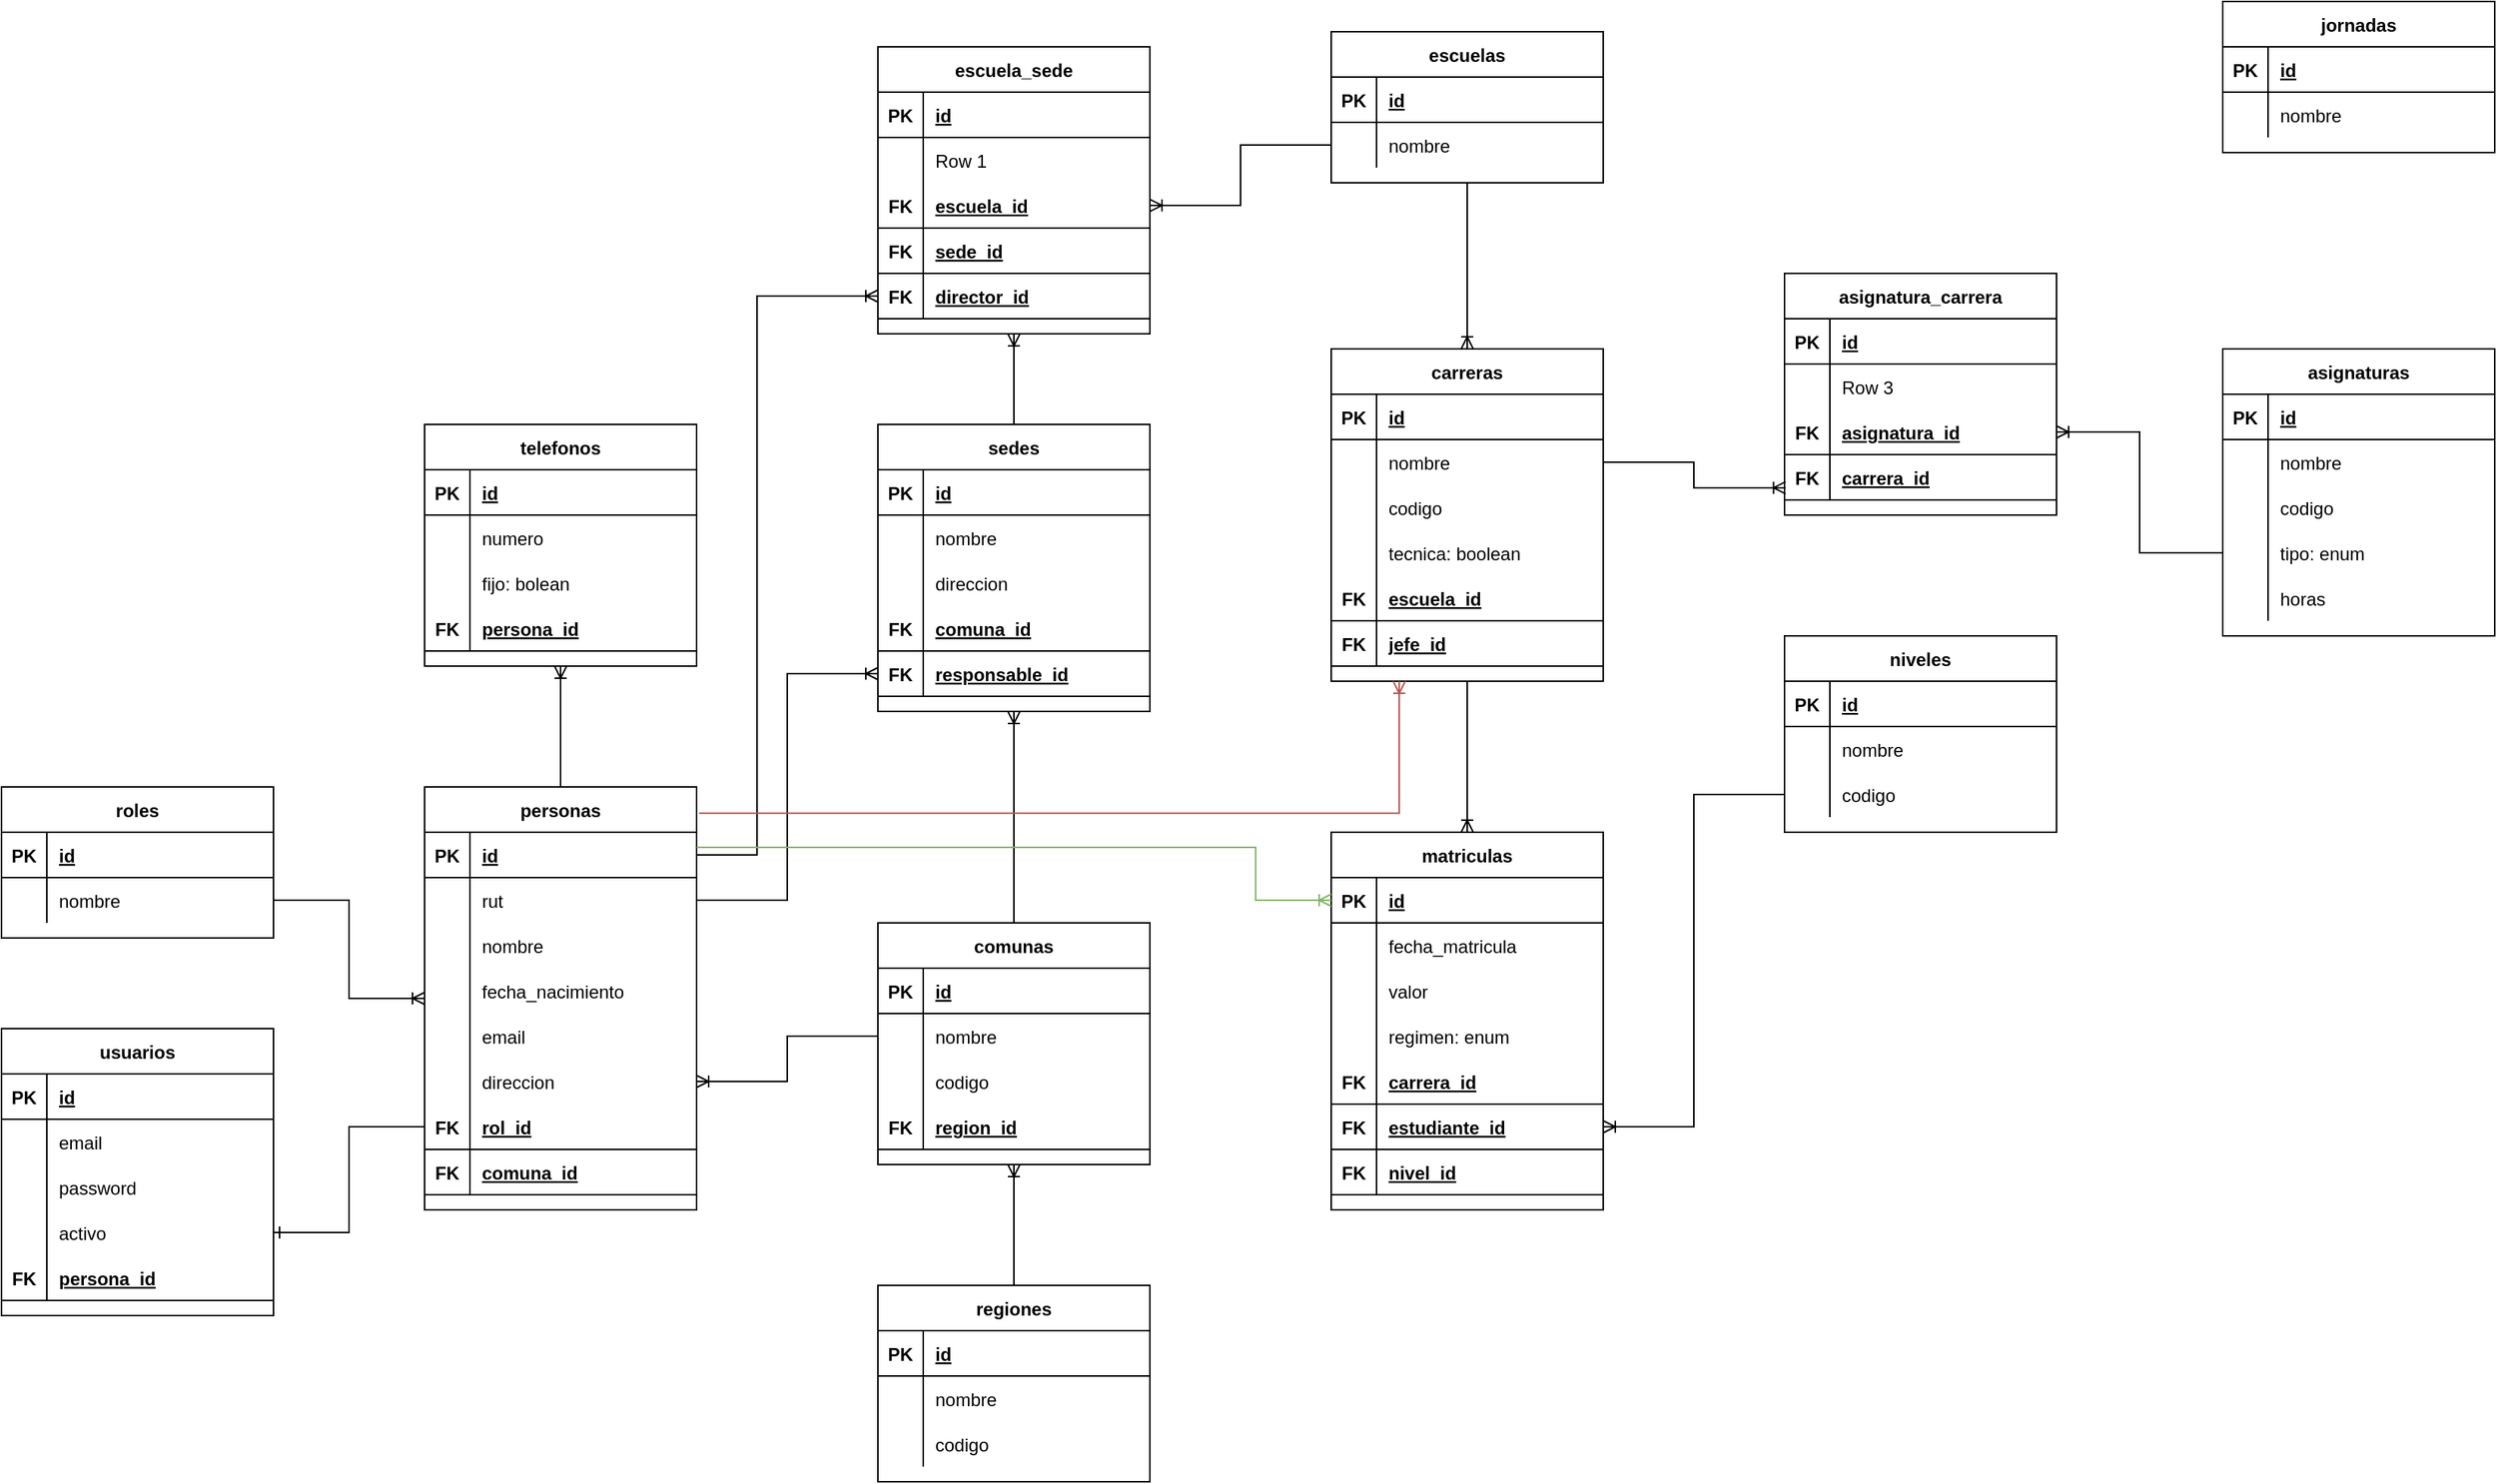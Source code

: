 <mxfile version="14.9.9" type="github">
  <diagram id="R2lEEEUBdFMjLlhIrx00" name="Page-1">
    <mxGraphModel dx="739" dy="1495" grid="1" gridSize="10" guides="1" tooltips="1" connect="1" arrows="1" fold="1" page="1" pageScale="1" pageWidth="850" pageHeight="1100" math="0" shadow="0" extFonts="Permanent Marker^https://fonts.googleapis.com/css?family=Permanent+Marker">
      <root>
        <mxCell id="0" />
        <mxCell id="1" parent="0" />
        <mxCell id="DU2EEfuIi1lP_A9ynI_2-1" value="roles" style="shape=table;startSize=30;container=1;collapsible=1;childLayout=tableLayout;fixedRows=1;rowLines=0;fontStyle=1;align=center;resizeLast=1;" parent="1" vertex="1">
          <mxGeometry x="160" y="80" width="180" height="100" as="geometry" />
        </mxCell>
        <mxCell id="DU2EEfuIi1lP_A9ynI_2-2" value="" style="shape=partialRectangle;collapsible=0;dropTarget=0;pointerEvents=0;fillColor=none;top=0;left=0;bottom=1;right=0;points=[[0,0.5],[1,0.5]];portConstraint=eastwest;" parent="DU2EEfuIi1lP_A9ynI_2-1" vertex="1">
          <mxGeometry y="30" width="180" height="30" as="geometry" />
        </mxCell>
        <mxCell id="DU2EEfuIi1lP_A9ynI_2-3" value="PK" style="shape=partialRectangle;connectable=0;fillColor=none;top=0;left=0;bottom=0;right=0;fontStyle=1;overflow=hidden;" parent="DU2EEfuIi1lP_A9ynI_2-2" vertex="1">
          <mxGeometry width="30" height="30" as="geometry" />
        </mxCell>
        <mxCell id="DU2EEfuIi1lP_A9ynI_2-4" value="id" style="shape=partialRectangle;connectable=0;fillColor=none;top=0;left=0;bottom=0;right=0;align=left;spacingLeft=6;fontStyle=5;overflow=hidden;" parent="DU2EEfuIi1lP_A9ynI_2-2" vertex="1">
          <mxGeometry x="30" width="150" height="30" as="geometry" />
        </mxCell>
        <mxCell id="DU2EEfuIi1lP_A9ynI_2-5" value="" style="shape=partialRectangle;collapsible=0;dropTarget=0;pointerEvents=0;fillColor=none;top=0;left=0;bottom=0;right=0;points=[[0,0.5],[1,0.5]];portConstraint=eastwest;" parent="DU2EEfuIi1lP_A9ynI_2-1" vertex="1">
          <mxGeometry y="60" width="180" height="30" as="geometry" />
        </mxCell>
        <mxCell id="DU2EEfuIi1lP_A9ynI_2-6" value="" style="shape=partialRectangle;connectable=0;fillColor=none;top=0;left=0;bottom=0;right=0;editable=1;overflow=hidden;" parent="DU2EEfuIi1lP_A9ynI_2-5" vertex="1">
          <mxGeometry width="30" height="30" as="geometry" />
        </mxCell>
        <mxCell id="DU2EEfuIi1lP_A9ynI_2-7" value="nombre" style="shape=partialRectangle;connectable=0;fillColor=none;top=0;left=0;bottom=0;right=0;align=left;spacingLeft=6;overflow=hidden;" parent="DU2EEfuIi1lP_A9ynI_2-5" vertex="1">
          <mxGeometry x="30" width="150" height="30" as="geometry" />
        </mxCell>
        <mxCell id="DU2EEfuIi1lP_A9ynI_2-14" value="usuarios" style="shape=table;startSize=30;container=1;collapsible=1;childLayout=tableLayout;fixedRows=1;rowLines=0;fontStyle=1;align=center;resizeLast=1;" parent="1" vertex="1">
          <mxGeometry x="160" y="240" width="180" height="190" as="geometry" />
        </mxCell>
        <mxCell id="DU2EEfuIi1lP_A9ynI_2-15" value="" style="shape=partialRectangle;collapsible=0;dropTarget=0;pointerEvents=0;fillColor=none;top=0;left=0;bottom=1;right=0;points=[[0,0.5],[1,0.5]];portConstraint=eastwest;" parent="DU2EEfuIi1lP_A9ynI_2-14" vertex="1">
          <mxGeometry y="30" width="180" height="30" as="geometry" />
        </mxCell>
        <mxCell id="DU2EEfuIi1lP_A9ynI_2-16" value="PK" style="shape=partialRectangle;connectable=0;fillColor=none;top=0;left=0;bottom=0;right=0;fontStyle=1;overflow=hidden;" parent="DU2EEfuIi1lP_A9ynI_2-15" vertex="1">
          <mxGeometry width="30" height="30" as="geometry" />
        </mxCell>
        <mxCell id="DU2EEfuIi1lP_A9ynI_2-17" value="id" style="shape=partialRectangle;connectable=0;fillColor=none;top=0;left=0;bottom=0;right=0;align=left;spacingLeft=6;fontStyle=5;overflow=hidden;" parent="DU2EEfuIi1lP_A9ynI_2-15" vertex="1">
          <mxGeometry x="30" width="150" height="30" as="geometry" />
        </mxCell>
        <mxCell id="DU2EEfuIi1lP_A9ynI_2-18" value="" style="shape=partialRectangle;collapsible=0;dropTarget=0;pointerEvents=0;fillColor=none;top=0;left=0;bottom=0;right=0;points=[[0,0.5],[1,0.5]];portConstraint=eastwest;" parent="DU2EEfuIi1lP_A9ynI_2-14" vertex="1">
          <mxGeometry y="60" width="180" height="30" as="geometry" />
        </mxCell>
        <mxCell id="DU2EEfuIi1lP_A9ynI_2-19" value="" style="shape=partialRectangle;connectable=0;fillColor=none;top=0;left=0;bottom=0;right=0;editable=1;overflow=hidden;" parent="DU2EEfuIi1lP_A9ynI_2-18" vertex="1">
          <mxGeometry width="30" height="30" as="geometry" />
        </mxCell>
        <mxCell id="DU2EEfuIi1lP_A9ynI_2-20" value="email" style="shape=partialRectangle;connectable=0;fillColor=none;top=0;left=0;bottom=0;right=0;align=left;spacingLeft=6;overflow=hidden;" parent="DU2EEfuIi1lP_A9ynI_2-18" vertex="1">
          <mxGeometry x="30" width="150" height="30" as="geometry" />
        </mxCell>
        <mxCell id="DU2EEfuIi1lP_A9ynI_2-21" value="" style="shape=partialRectangle;collapsible=0;dropTarget=0;pointerEvents=0;fillColor=none;top=0;left=0;bottom=0;right=0;points=[[0,0.5],[1,0.5]];portConstraint=eastwest;" parent="DU2EEfuIi1lP_A9ynI_2-14" vertex="1">
          <mxGeometry y="90" width="180" height="30" as="geometry" />
        </mxCell>
        <mxCell id="DU2EEfuIi1lP_A9ynI_2-22" value="" style="shape=partialRectangle;connectable=0;fillColor=none;top=0;left=0;bottom=0;right=0;editable=1;overflow=hidden;" parent="DU2EEfuIi1lP_A9ynI_2-21" vertex="1">
          <mxGeometry width="30" height="30" as="geometry" />
        </mxCell>
        <mxCell id="DU2EEfuIi1lP_A9ynI_2-23" value="password" style="shape=partialRectangle;connectable=0;fillColor=none;top=0;left=0;bottom=0;right=0;align=left;spacingLeft=6;overflow=hidden;" parent="DU2EEfuIi1lP_A9ynI_2-21" vertex="1">
          <mxGeometry x="30" width="150" height="30" as="geometry" />
        </mxCell>
        <mxCell id="DU2EEfuIi1lP_A9ynI_2-24" value="" style="shape=partialRectangle;collapsible=0;dropTarget=0;pointerEvents=0;fillColor=none;top=0;left=0;bottom=0;right=0;points=[[0,0.5],[1,0.5]];portConstraint=eastwest;" parent="DU2EEfuIi1lP_A9ynI_2-14" vertex="1">
          <mxGeometry y="120" width="180" height="30" as="geometry" />
        </mxCell>
        <mxCell id="DU2EEfuIi1lP_A9ynI_2-25" value="" style="shape=partialRectangle;connectable=0;fillColor=none;top=0;left=0;bottom=0;right=0;editable=1;overflow=hidden;" parent="DU2EEfuIi1lP_A9ynI_2-24" vertex="1">
          <mxGeometry width="30" height="30" as="geometry" />
        </mxCell>
        <mxCell id="DU2EEfuIi1lP_A9ynI_2-26" value="activo" style="shape=partialRectangle;connectable=0;fillColor=none;top=0;left=0;bottom=0;right=0;align=left;spacingLeft=6;overflow=hidden;" parent="DU2EEfuIi1lP_A9ynI_2-24" vertex="1">
          <mxGeometry x="30" width="150" height="30" as="geometry" />
        </mxCell>
        <mxCell id="DU2EEfuIi1lP_A9ynI_2-48" value="" style="shape=partialRectangle;collapsible=0;dropTarget=0;pointerEvents=0;fillColor=none;top=0;left=0;bottom=1;right=0;points=[[0,0.5],[1,0.5]];portConstraint=eastwest;" parent="DU2EEfuIi1lP_A9ynI_2-14" vertex="1">
          <mxGeometry y="150" width="180" height="30" as="geometry" />
        </mxCell>
        <mxCell id="DU2EEfuIi1lP_A9ynI_2-49" value="FK" style="shape=partialRectangle;connectable=0;fillColor=none;top=0;left=0;bottom=0;right=0;fontStyle=1;overflow=hidden;" parent="DU2EEfuIi1lP_A9ynI_2-48" vertex="1">
          <mxGeometry width="30" height="30" as="geometry" />
        </mxCell>
        <mxCell id="DU2EEfuIi1lP_A9ynI_2-50" value="persona_id" style="shape=partialRectangle;connectable=0;fillColor=none;top=0;left=0;bottom=0;right=0;align=left;spacingLeft=6;fontStyle=5;overflow=hidden;" parent="DU2EEfuIi1lP_A9ynI_2-48" vertex="1">
          <mxGeometry x="30" width="150" height="30" as="geometry" />
        </mxCell>
        <mxCell id="DU2EEfuIi1lP_A9ynI_2-64" style="edgeStyle=orthogonalEdgeStyle;rounded=0;orthogonalLoop=1;jettySize=auto;html=1;entryX=0.5;entryY=1;entryDx=0;entryDy=0;endArrow=ERoneToMany;endFill=0;" parent="1" source="DU2EEfuIi1lP_A9ynI_2-27" target="DU2EEfuIi1lP_A9ynI_2-51" edge="1">
          <mxGeometry relative="1" as="geometry" />
        </mxCell>
        <mxCell id="DU2EEfuIi1lP_A9ynI_2-27" value="personas" style="shape=table;startSize=30;container=1;collapsible=1;childLayout=tableLayout;fixedRows=1;rowLines=0;fontStyle=1;align=center;resizeLast=1;" parent="1" vertex="1">
          <mxGeometry x="440" y="80" width="180" height="280" as="geometry" />
        </mxCell>
        <mxCell id="DU2EEfuIi1lP_A9ynI_2-28" value="" style="shape=partialRectangle;collapsible=0;dropTarget=0;pointerEvents=0;fillColor=none;top=0;left=0;bottom=1;right=0;points=[[0,0.5],[1,0.5]];portConstraint=eastwest;" parent="DU2EEfuIi1lP_A9ynI_2-27" vertex="1">
          <mxGeometry y="30" width="180" height="30" as="geometry" />
        </mxCell>
        <mxCell id="DU2EEfuIi1lP_A9ynI_2-29" value="PK" style="shape=partialRectangle;connectable=0;fillColor=none;top=0;left=0;bottom=0;right=0;fontStyle=1;overflow=hidden;" parent="DU2EEfuIi1lP_A9ynI_2-28" vertex="1">
          <mxGeometry width="30" height="30" as="geometry" />
        </mxCell>
        <mxCell id="DU2EEfuIi1lP_A9ynI_2-30" value="id" style="shape=partialRectangle;connectable=0;fillColor=none;top=0;left=0;bottom=0;right=0;align=left;spacingLeft=6;fontStyle=5;overflow=hidden;" parent="DU2EEfuIi1lP_A9ynI_2-28" vertex="1">
          <mxGeometry x="30" width="150" height="30" as="geometry" />
        </mxCell>
        <mxCell id="DU2EEfuIi1lP_A9ynI_2-31" value="" style="shape=partialRectangle;collapsible=0;dropTarget=0;pointerEvents=0;fillColor=none;top=0;left=0;bottom=0;right=0;points=[[0,0.5],[1,0.5]];portConstraint=eastwest;" parent="DU2EEfuIi1lP_A9ynI_2-27" vertex="1">
          <mxGeometry y="60" width="180" height="30" as="geometry" />
        </mxCell>
        <mxCell id="DU2EEfuIi1lP_A9ynI_2-32" value="" style="shape=partialRectangle;connectable=0;fillColor=none;top=0;left=0;bottom=0;right=0;editable=1;overflow=hidden;" parent="DU2EEfuIi1lP_A9ynI_2-31" vertex="1">
          <mxGeometry width="30" height="30" as="geometry" />
        </mxCell>
        <mxCell id="DU2EEfuIi1lP_A9ynI_2-33" value="rut" style="shape=partialRectangle;connectable=0;fillColor=none;top=0;left=0;bottom=0;right=0;align=left;spacingLeft=6;overflow=hidden;" parent="DU2EEfuIi1lP_A9ynI_2-31" vertex="1">
          <mxGeometry x="30" width="150" height="30" as="geometry" />
        </mxCell>
        <mxCell id="DU2EEfuIi1lP_A9ynI_2-34" value="" style="shape=partialRectangle;collapsible=0;dropTarget=0;pointerEvents=0;fillColor=none;top=0;left=0;bottom=0;right=0;points=[[0,0.5],[1,0.5]];portConstraint=eastwest;" parent="DU2EEfuIi1lP_A9ynI_2-27" vertex="1">
          <mxGeometry y="90" width="180" height="30" as="geometry" />
        </mxCell>
        <mxCell id="DU2EEfuIi1lP_A9ynI_2-35" value="" style="shape=partialRectangle;connectable=0;fillColor=none;top=0;left=0;bottom=0;right=0;editable=1;overflow=hidden;" parent="DU2EEfuIi1lP_A9ynI_2-34" vertex="1">
          <mxGeometry width="30" height="30" as="geometry" />
        </mxCell>
        <mxCell id="DU2EEfuIi1lP_A9ynI_2-36" value="nombre" style="shape=partialRectangle;connectable=0;fillColor=none;top=0;left=0;bottom=0;right=0;align=left;spacingLeft=6;overflow=hidden;" parent="DU2EEfuIi1lP_A9ynI_2-34" vertex="1">
          <mxGeometry x="30" width="150" height="30" as="geometry" />
        </mxCell>
        <mxCell id="iSBDX4GjS7XLwyYD2-9B-4" value="" style="shape=partialRectangle;collapsible=0;dropTarget=0;pointerEvents=0;fillColor=none;top=0;left=0;bottom=0;right=0;points=[[0,0.5],[1,0.5]];portConstraint=eastwest;" vertex="1" parent="DU2EEfuIi1lP_A9ynI_2-27">
          <mxGeometry y="120" width="180" height="30" as="geometry" />
        </mxCell>
        <mxCell id="iSBDX4GjS7XLwyYD2-9B-5" value="" style="shape=partialRectangle;connectable=0;fillColor=none;top=0;left=0;bottom=0;right=0;editable=1;overflow=hidden;" vertex="1" parent="iSBDX4GjS7XLwyYD2-9B-4">
          <mxGeometry width="30" height="30" as="geometry" />
        </mxCell>
        <mxCell id="iSBDX4GjS7XLwyYD2-9B-6" value="fecha_nacimiento" style="shape=partialRectangle;connectable=0;fillColor=none;top=0;left=0;bottom=0;right=0;align=left;spacingLeft=6;overflow=hidden;" vertex="1" parent="iSBDX4GjS7XLwyYD2-9B-4">
          <mxGeometry x="30" width="150" height="30" as="geometry" />
        </mxCell>
        <mxCell id="DU2EEfuIi1lP_A9ynI_2-37" value="" style="shape=partialRectangle;collapsible=0;dropTarget=0;pointerEvents=0;fillColor=none;top=0;left=0;bottom=0;right=0;points=[[0,0.5],[1,0.5]];portConstraint=eastwest;" parent="DU2EEfuIi1lP_A9ynI_2-27" vertex="1">
          <mxGeometry y="150" width="180" height="30" as="geometry" />
        </mxCell>
        <mxCell id="DU2EEfuIi1lP_A9ynI_2-38" value="" style="shape=partialRectangle;connectable=0;fillColor=none;top=0;left=0;bottom=0;right=0;editable=1;overflow=hidden;" parent="DU2EEfuIi1lP_A9ynI_2-37" vertex="1">
          <mxGeometry width="30" height="30" as="geometry" />
        </mxCell>
        <mxCell id="DU2EEfuIi1lP_A9ynI_2-39" value="email" style="shape=partialRectangle;connectable=0;fillColor=none;top=0;left=0;bottom=0;right=0;align=left;spacingLeft=6;overflow=hidden;" parent="DU2EEfuIi1lP_A9ynI_2-37" vertex="1">
          <mxGeometry x="30" width="150" height="30" as="geometry" />
        </mxCell>
        <mxCell id="DU2EEfuIi1lP_A9ynI_2-40" value="" style="shape=partialRectangle;collapsible=0;dropTarget=0;pointerEvents=0;fillColor=none;top=0;left=0;bottom=0;right=0;points=[[0,0.5],[1,0.5]];portConstraint=eastwest;" parent="DU2EEfuIi1lP_A9ynI_2-27" vertex="1">
          <mxGeometry y="180" width="180" height="30" as="geometry" />
        </mxCell>
        <mxCell id="DU2EEfuIi1lP_A9ynI_2-41" value="" style="shape=partialRectangle;connectable=0;fillColor=none;top=0;left=0;bottom=0;right=0;editable=1;overflow=hidden;" parent="DU2EEfuIi1lP_A9ynI_2-40" vertex="1">
          <mxGeometry width="30" height="30" as="geometry" />
        </mxCell>
        <mxCell id="DU2EEfuIi1lP_A9ynI_2-42" value="direccion" style="shape=partialRectangle;connectable=0;fillColor=none;top=0;left=0;bottom=0;right=0;align=left;spacingLeft=6;overflow=hidden;" parent="DU2EEfuIi1lP_A9ynI_2-40" vertex="1">
          <mxGeometry x="30" width="150" height="30" as="geometry" />
        </mxCell>
        <mxCell id="DU2EEfuIi1lP_A9ynI_2-44" value="" style="shape=partialRectangle;collapsible=0;dropTarget=0;pointerEvents=0;fillColor=none;top=0;left=0;bottom=1;right=0;points=[[0,0.5],[1,0.5]];portConstraint=eastwest;" parent="DU2EEfuIi1lP_A9ynI_2-27" vertex="1">
          <mxGeometry y="210" width="180" height="30" as="geometry" />
        </mxCell>
        <mxCell id="DU2EEfuIi1lP_A9ynI_2-45" value="FK" style="shape=partialRectangle;connectable=0;fillColor=none;top=0;left=0;bottom=0;right=0;fontStyle=1;overflow=hidden;" parent="DU2EEfuIi1lP_A9ynI_2-44" vertex="1">
          <mxGeometry width="30" height="30" as="geometry" />
        </mxCell>
        <mxCell id="DU2EEfuIi1lP_A9ynI_2-46" value="rol_id" style="shape=partialRectangle;connectable=0;fillColor=none;top=0;left=0;bottom=0;right=0;align=left;spacingLeft=6;fontStyle=5;overflow=hidden;" parent="DU2EEfuIi1lP_A9ynI_2-44" vertex="1">
          <mxGeometry x="30" width="150" height="30" as="geometry" />
        </mxCell>
        <mxCell id="DU2EEfuIi1lP_A9ynI_2-102" value="" style="shape=partialRectangle;collapsible=0;dropTarget=0;pointerEvents=0;fillColor=none;top=0;left=0;bottom=1;right=0;points=[[0,0.5],[1,0.5]];portConstraint=eastwest;" parent="DU2EEfuIi1lP_A9ynI_2-27" vertex="1">
          <mxGeometry y="240" width="180" height="30" as="geometry" />
        </mxCell>
        <mxCell id="DU2EEfuIi1lP_A9ynI_2-103" value="FK" style="shape=partialRectangle;connectable=0;fillColor=none;top=0;left=0;bottom=0;right=0;fontStyle=1;overflow=hidden;" parent="DU2EEfuIi1lP_A9ynI_2-102" vertex="1">
          <mxGeometry width="30" height="30" as="geometry" />
        </mxCell>
        <mxCell id="DU2EEfuIi1lP_A9ynI_2-104" value="comuna_id" style="shape=partialRectangle;connectable=0;fillColor=none;top=0;left=0;bottom=0;right=0;align=left;spacingLeft=6;fontStyle=5;overflow=hidden;" parent="DU2EEfuIi1lP_A9ynI_2-102" vertex="1">
          <mxGeometry x="30" width="150" height="30" as="geometry" />
        </mxCell>
        <mxCell id="DU2EEfuIi1lP_A9ynI_2-43" style="edgeStyle=orthogonalEdgeStyle;rounded=0;orthogonalLoop=1;jettySize=auto;html=1;entryX=0;entryY=0.5;entryDx=0;entryDy=0;endArrow=ERoneToMany;endFill=0;" parent="1" source="DU2EEfuIi1lP_A9ynI_2-5" target="DU2EEfuIi1lP_A9ynI_2-27" edge="1">
          <mxGeometry relative="1" as="geometry" />
        </mxCell>
        <mxCell id="DU2EEfuIi1lP_A9ynI_2-47" style="edgeStyle=orthogonalEdgeStyle;rounded=0;orthogonalLoop=1;jettySize=auto;html=1;entryX=1;entryY=0.5;entryDx=0;entryDy=0;endArrow=ERone;endFill=0;" parent="1" source="DU2EEfuIi1lP_A9ynI_2-44" target="DU2EEfuIi1lP_A9ynI_2-24" edge="1">
          <mxGeometry relative="1" as="geometry" />
        </mxCell>
        <mxCell id="DU2EEfuIi1lP_A9ynI_2-51" value="telefonos" style="shape=table;startSize=30;container=1;collapsible=1;childLayout=tableLayout;fixedRows=1;rowLines=0;fontStyle=1;align=center;resizeLast=1;" parent="1" vertex="1">
          <mxGeometry x="440" y="-160" width="180" height="160" as="geometry" />
        </mxCell>
        <mxCell id="DU2EEfuIi1lP_A9ynI_2-52" value="" style="shape=partialRectangle;collapsible=0;dropTarget=0;pointerEvents=0;fillColor=none;top=0;left=0;bottom=1;right=0;points=[[0,0.5],[1,0.5]];portConstraint=eastwest;" parent="DU2EEfuIi1lP_A9ynI_2-51" vertex="1">
          <mxGeometry y="30" width="180" height="30" as="geometry" />
        </mxCell>
        <mxCell id="DU2EEfuIi1lP_A9ynI_2-53" value="PK" style="shape=partialRectangle;connectable=0;fillColor=none;top=0;left=0;bottom=0;right=0;fontStyle=1;overflow=hidden;" parent="DU2EEfuIi1lP_A9ynI_2-52" vertex="1">
          <mxGeometry width="30" height="30" as="geometry" />
        </mxCell>
        <mxCell id="DU2EEfuIi1lP_A9ynI_2-54" value="id" style="shape=partialRectangle;connectable=0;fillColor=none;top=0;left=0;bottom=0;right=0;align=left;spacingLeft=6;fontStyle=5;overflow=hidden;" parent="DU2EEfuIi1lP_A9ynI_2-52" vertex="1">
          <mxGeometry x="30" width="150" height="30" as="geometry" />
        </mxCell>
        <mxCell id="DU2EEfuIi1lP_A9ynI_2-55" value="" style="shape=partialRectangle;collapsible=0;dropTarget=0;pointerEvents=0;fillColor=none;top=0;left=0;bottom=0;right=0;points=[[0,0.5],[1,0.5]];portConstraint=eastwest;" parent="DU2EEfuIi1lP_A9ynI_2-51" vertex="1">
          <mxGeometry y="60" width="180" height="30" as="geometry" />
        </mxCell>
        <mxCell id="DU2EEfuIi1lP_A9ynI_2-56" value="" style="shape=partialRectangle;connectable=0;fillColor=none;top=0;left=0;bottom=0;right=0;editable=1;overflow=hidden;" parent="DU2EEfuIi1lP_A9ynI_2-55" vertex="1">
          <mxGeometry width="30" height="30" as="geometry" />
        </mxCell>
        <mxCell id="DU2EEfuIi1lP_A9ynI_2-57" value="numero" style="shape=partialRectangle;connectable=0;fillColor=none;top=0;left=0;bottom=0;right=0;align=left;spacingLeft=6;overflow=hidden;" parent="DU2EEfuIi1lP_A9ynI_2-55" vertex="1">
          <mxGeometry x="30" width="150" height="30" as="geometry" />
        </mxCell>
        <mxCell id="DU2EEfuIi1lP_A9ynI_2-58" value="" style="shape=partialRectangle;collapsible=0;dropTarget=0;pointerEvents=0;fillColor=none;top=0;left=0;bottom=0;right=0;points=[[0,0.5],[1,0.5]];portConstraint=eastwest;" parent="DU2EEfuIi1lP_A9ynI_2-51" vertex="1">
          <mxGeometry y="90" width="180" height="30" as="geometry" />
        </mxCell>
        <mxCell id="DU2EEfuIi1lP_A9ynI_2-59" value="" style="shape=partialRectangle;connectable=0;fillColor=none;top=0;left=0;bottom=0;right=0;editable=1;overflow=hidden;" parent="DU2EEfuIi1lP_A9ynI_2-58" vertex="1">
          <mxGeometry width="30" height="30" as="geometry" />
        </mxCell>
        <mxCell id="DU2EEfuIi1lP_A9ynI_2-60" value="fijo: bolean" style="shape=partialRectangle;connectable=0;fillColor=none;top=0;left=0;bottom=0;right=0;align=left;spacingLeft=6;overflow=hidden;" parent="DU2EEfuIi1lP_A9ynI_2-58" vertex="1">
          <mxGeometry x="30" width="150" height="30" as="geometry" />
        </mxCell>
        <mxCell id="DU2EEfuIi1lP_A9ynI_2-65" value="" style="shape=partialRectangle;collapsible=0;dropTarget=0;pointerEvents=0;fillColor=none;top=0;left=0;bottom=1;right=0;points=[[0,0.5],[1,0.5]];portConstraint=eastwest;" parent="DU2EEfuIi1lP_A9ynI_2-51" vertex="1">
          <mxGeometry y="120" width="180" height="30" as="geometry" />
        </mxCell>
        <mxCell id="DU2EEfuIi1lP_A9ynI_2-66" value="FK" style="shape=partialRectangle;connectable=0;fillColor=none;top=0;left=0;bottom=0;right=0;fontStyle=1;overflow=hidden;" parent="DU2EEfuIi1lP_A9ynI_2-65" vertex="1">
          <mxGeometry width="30" height="30" as="geometry" />
        </mxCell>
        <mxCell id="DU2EEfuIi1lP_A9ynI_2-67" value="persona_id" style="shape=partialRectangle;connectable=0;fillColor=none;top=0;left=0;bottom=0;right=0;align=left;spacingLeft=6;fontStyle=5;overflow=hidden;" parent="DU2EEfuIi1lP_A9ynI_2-65" vertex="1">
          <mxGeometry x="30" width="150" height="30" as="geometry" />
        </mxCell>
        <mxCell id="DU2EEfuIi1lP_A9ynI_2-97" style="edgeStyle=orthogonalEdgeStyle;rounded=0;orthogonalLoop=1;jettySize=auto;html=1;entryX=0.5;entryY=1;entryDx=0;entryDy=0;endArrow=ERoneToMany;endFill=0;" parent="1" source="DU2EEfuIi1lP_A9ynI_2-68" target="DU2EEfuIi1lP_A9ynI_2-84" edge="1">
          <mxGeometry relative="1" as="geometry" />
        </mxCell>
        <mxCell id="DU2EEfuIi1lP_A9ynI_2-68" value="regiones" style="shape=table;startSize=30;container=1;collapsible=1;childLayout=tableLayout;fixedRows=1;rowLines=0;fontStyle=1;align=center;resizeLast=1;" parent="1" vertex="1">
          <mxGeometry x="740" y="410" width="180" height="130" as="geometry" />
        </mxCell>
        <mxCell id="DU2EEfuIi1lP_A9ynI_2-69" value="" style="shape=partialRectangle;collapsible=0;dropTarget=0;pointerEvents=0;fillColor=none;top=0;left=0;bottom=1;right=0;points=[[0,0.5],[1,0.5]];portConstraint=eastwest;" parent="DU2EEfuIi1lP_A9ynI_2-68" vertex="1">
          <mxGeometry y="30" width="180" height="30" as="geometry" />
        </mxCell>
        <mxCell id="DU2EEfuIi1lP_A9ynI_2-70" value="PK" style="shape=partialRectangle;connectable=0;fillColor=none;top=0;left=0;bottom=0;right=0;fontStyle=1;overflow=hidden;" parent="DU2EEfuIi1lP_A9ynI_2-69" vertex="1">
          <mxGeometry width="30" height="30" as="geometry" />
        </mxCell>
        <mxCell id="DU2EEfuIi1lP_A9ynI_2-71" value="id" style="shape=partialRectangle;connectable=0;fillColor=none;top=0;left=0;bottom=0;right=0;align=left;spacingLeft=6;fontStyle=5;overflow=hidden;" parent="DU2EEfuIi1lP_A9ynI_2-69" vertex="1">
          <mxGeometry x="30" width="150" height="30" as="geometry" />
        </mxCell>
        <mxCell id="DU2EEfuIi1lP_A9ynI_2-72" value="" style="shape=partialRectangle;collapsible=0;dropTarget=0;pointerEvents=0;fillColor=none;top=0;left=0;bottom=0;right=0;points=[[0,0.5],[1,0.5]];portConstraint=eastwest;" parent="DU2EEfuIi1lP_A9ynI_2-68" vertex="1">
          <mxGeometry y="60" width="180" height="30" as="geometry" />
        </mxCell>
        <mxCell id="DU2EEfuIi1lP_A9ynI_2-73" value="" style="shape=partialRectangle;connectable=0;fillColor=none;top=0;left=0;bottom=0;right=0;editable=1;overflow=hidden;" parent="DU2EEfuIi1lP_A9ynI_2-72" vertex="1">
          <mxGeometry width="30" height="30" as="geometry" />
        </mxCell>
        <mxCell id="DU2EEfuIi1lP_A9ynI_2-74" value="nombre" style="shape=partialRectangle;connectable=0;fillColor=none;top=0;left=0;bottom=0;right=0;align=left;spacingLeft=6;overflow=hidden;" parent="DU2EEfuIi1lP_A9ynI_2-72" vertex="1">
          <mxGeometry x="30" width="150" height="30" as="geometry" />
        </mxCell>
        <mxCell id="DU2EEfuIi1lP_A9ynI_2-81" value="" style="shape=partialRectangle;collapsible=0;dropTarget=0;pointerEvents=0;fillColor=none;top=0;left=0;bottom=0;right=0;points=[[0,0.5],[1,0.5]];portConstraint=eastwest;" parent="DU2EEfuIi1lP_A9ynI_2-68" vertex="1">
          <mxGeometry y="90" width="180" height="30" as="geometry" />
        </mxCell>
        <mxCell id="DU2EEfuIi1lP_A9ynI_2-82" value="" style="shape=partialRectangle;connectable=0;fillColor=none;top=0;left=0;bottom=0;right=0;editable=1;overflow=hidden;" parent="DU2EEfuIi1lP_A9ynI_2-81" vertex="1">
          <mxGeometry width="30" height="30" as="geometry" />
        </mxCell>
        <mxCell id="DU2EEfuIi1lP_A9ynI_2-83" value="codigo" style="shape=partialRectangle;connectable=0;fillColor=none;top=0;left=0;bottom=0;right=0;align=left;spacingLeft=6;overflow=hidden;" parent="DU2EEfuIi1lP_A9ynI_2-81" vertex="1">
          <mxGeometry x="30" width="150" height="30" as="geometry" />
        </mxCell>
        <mxCell id="iSBDX4GjS7XLwyYD2-9B-36" style="edgeStyle=orthogonalEdgeStyle;rounded=0;orthogonalLoop=1;jettySize=auto;html=1;entryX=0.5;entryY=1;entryDx=0;entryDy=0;endArrow=ERoneToMany;endFill=0;" edge="1" parent="1" source="DU2EEfuIi1lP_A9ynI_2-84" target="iSBDX4GjS7XLwyYD2-9B-20">
          <mxGeometry relative="1" as="geometry" />
        </mxCell>
        <mxCell id="DU2EEfuIi1lP_A9ynI_2-84" value="comunas" style="shape=table;startSize=30;container=1;collapsible=1;childLayout=tableLayout;fixedRows=1;rowLines=0;fontStyle=1;align=center;resizeLast=1;" parent="1" vertex="1">
          <mxGeometry x="740" y="170" width="180" height="160" as="geometry" />
        </mxCell>
        <mxCell id="DU2EEfuIi1lP_A9ynI_2-85" value="" style="shape=partialRectangle;collapsible=0;dropTarget=0;pointerEvents=0;fillColor=none;top=0;left=0;bottom=1;right=0;points=[[0,0.5],[1,0.5]];portConstraint=eastwest;" parent="DU2EEfuIi1lP_A9ynI_2-84" vertex="1">
          <mxGeometry y="30" width="180" height="30" as="geometry" />
        </mxCell>
        <mxCell id="DU2EEfuIi1lP_A9ynI_2-86" value="PK" style="shape=partialRectangle;connectable=0;fillColor=none;top=0;left=0;bottom=0;right=0;fontStyle=1;overflow=hidden;" parent="DU2EEfuIi1lP_A9ynI_2-85" vertex="1">
          <mxGeometry width="30" height="30" as="geometry" />
        </mxCell>
        <mxCell id="DU2EEfuIi1lP_A9ynI_2-87" value="id" style="shape=partialRectangle;connectable=0;fillColor=none;top=0;left=0;bottom=0;right=0;align=left;spacingLeft=6;fontStyle=5;overflow=hidden;" parent="DU2EEfuIi1lP_A9ynI_2-85" vertex="1">
          <mxGeometry x="30" width="150" height="30" as="geometry" />
        </mxCell>
        <mxCell id="DU2EEfuIi1lP_A9ynI_2-88" value="" style="shape=partialRectangle;collapsible=0;dropTarget=0;pointerEvents=0;fillColor=none;top=0;left=0;bottom=0;right=0;points=[[0,0.5],[1,0.5]];portConstraint=eastwest;" parent="DU2EEfuIi1lP_A9ynI_2-84" vertex="1">
          <mxGeometry y="60" width="180" height="30" as="geometry" />
        </mxCell>
        <mxCell id="DU2EEfuIi1lP_A9ynI_2-89" value="" style="shape=partialRectangle;connectable=0;fillColor=none;top=0;left=0;bottom=0;right=0;editable=1;overflow=hidden;" parent="DU2EEfuIi1lP_A9ynI_2-88" vertex="1">
          <mxGeometry width="30" height="30" as="geometry" />
        </mxCell>
        <mxCell id="DU2EEfuIi1lP_A9ynI_2-90" value="nombre" style="shape=partialRectangle;connectable=0;fillColor=none;top=0;left=0;bottom=0;right=0;align=left;spacingLeft=6;overflow=hidden;" parent="DU2EEfuIi1lP_A9ynI_2-88" vertex="1">
          <mxGeometry x="30" width="150" height="30" as="geometry" />
        </mxCell>
        <mxCell id="DU2EEfuIi1lP_A9ynI_2-91" value="" style="shape=partialRectangle;collapsible=0;dropTarget=0;pointerEvents=0;fillColor=none;top=0;left=0;bottom=0;right=0;points=[[0,0.5],[1,0.5]];portConstraint=eastwest;" parent="DU2EEfuIi1lP_A9ynI_2-84" vertex="1">
          <mxGeometry y="90" width="180" height="30" as="geometry" />
        </mxCell>
        <mxCell id="DU2EEfuIi1lP_A9ynI_2-92" value="" style="shape=partialRectangle;connectable=0;fillColor=none;top=0;left=0;bottom=0;right=0;editable=1;overflow=hidden;" parent="DU2EEfuIi1lP_A9ynI_2-91" vertex="1">
          <mxGeometry width="30" height="30" as="geometry" />
        </mxCell>
        <mxCell id="DU2EEfuIi1lP_A9ynI_2-93" value="codigo" style="shape=partialRectangle;connectable=0;fillColor=none;top=0;left=0;bottom=0;right=0;align=left;spacingLeft=6;overflow=hidden;" parent="DU2EEfuIi1lP_A9ynI_2-91" vertex="1">
          <mxGeometry x="30" width="150" height="30" as="geometry" />
        </mxCell>
        <mxCell id="DU2EEfuIi1lP_A9ynI_2-98" value="" style="shape=partialRectangle;collapsible=0;dropTarget=0;pointerEvents=0;fillColor=none;top=0;left=0;bottom=1;right=0;points=[[0,0.5],[1,0.5]];portConstraint=eastwest;" parent="DU2EEfuIi1lP_A9ynI_2-84" vertex="1">
          <mxGeometry y="120" width="180" height="30" as="geometry" />
        </mxCell>
        <mxCell id="DU2EEfuIi1lP_A9ynI_2-99" value="FK" style="shape=partialRectangle;connectable=0;fillColor=none;top=0;left=0;bottom=0;right=0;fontStyle=1;overflow=hidden;" parent="DU2EEfuIi1lP_A9ynI_2-98" vertex="1">
          <mxGeometry width="30" height="30" as="geometry" />
        </mxCell>
        <mxCell id="DU2EEfuIi1lP_A9ynI_2-100" value="region_id" style="shape=partialRectangle;connectable=0;fillColor=none;top=0;left=0;bottom=0;right=0;align=left;spacingLeft=6;fontStyle=5;overflow=hidden;" parent="DU2EEfuIi1lP_A9ynI_2-98" vertex="1">
          <mxGeometry x="30" width="150" height="30" as="geometry" />
        </mxCell>
        <mxCell id="DU2EEfuIi1lP_A9ynI_2-101" style="edgeStyle=orthogonalEdgeStyle;rounded=0;orthogonalLoop=1;jettySize=auto;html=1;entryX=1;entryY=0.5;entryDx=0;entryDy=0;endArrow=ERoneToMany;endFill=0;" parent="1" source="DU2EEfuIi1lP_A9ynI_2-88" target="DU2EEfuIi1lP_A9ynI_2-40" edge="1">
          <mxGeometry relative="1" as="geometry" />
        </mxCell>
        <mxCell id="iSBDX4GjS7XLwyYD2-9B-79" style="edgeStyle=orthogonalEdgeStyle;rounded=0;orthogonalLoop=1;jettySize=auto;html=1;entryX=0.5;entryY=0;entryDx=0;entryDy=0;endArrow=ERoneToMany;endFill=0;" edge="1" parent="1" source="iSBDX4GjS7XLwyYD2-9B-7" target="iSBDX4GjS7XLwyYD2-9B-66">
          <mxGeometry relative="1" as="geometry" />
        </mxCell>
        <mxCell id="iSBDX4GjS7XLwyYD2-9B-7" value="escuelas" style="shape=table;startSize=30;container=1;collapsible=1;childLayout=tableLayout;fixedRows=1;rowLines=0;fontStyle=1;align=center;resizeLast=1;" vertex="1" parent="1">
          <mxGeometry x="1040" y="-420" width="180" height="100" as="geometry" />
        </mxCell>
        <mxCell id="iSBDX4GjS7XLwyYD2-9B-8" value="" style="shape=partialRectangle;collapsible=0;dropTarget=0;pointerEvents=0;fillColor=none;top=0;left=0;bottom=1;right=0;points=[[0,0.5],[1,0.5]];portConstraint=eastwest;" vertex="1" parent="iSBDX4GjS7XLwyYD2-9B-7">
          <mxGeometry y="30" width="180" height="30" as="geometry" />
        </mxCell>
        <mxCell id="iSBDX4GjS7XLwyYD2-9B-9" value="PK" style="shape=partialRectangle;connectable=0;fillColor=none;top=0;left=0;bottom=0;right=0;fontStyle=1;overflow=hidden;" vertex="1" parent="iSBDX4GjS7XLwyYD2-9B-8">
          <mxGeometry width="30" height="30" as="geometry" />
        </mxCell>
        <mxCell id="iSBDX4GjS7XLwyYD2-9B-10" value="id" style="shape=partialRectangle;connectable=0;fillColor=none;top=0;left=0;bottom=0;right=0;align=left;spacingLeft=6;fontStyle=5;overflow=hidden;" vertex="1" parent="iSBDX4GjS7XLwyYD2-9B-8">
          <mxGeometry x="30" width="150" height="30" as="geometry" />
        </mxCell>
        <mxCell id="iSBDX4GjS7XLwyYD2-9B-11" value="" style="shape=partialRectangle;collapsible=0;dropTarget=0;pointerEvents=0;fillColor=none;top=0;left=0;bottom=0;right=0;points=[[0,0.5],[1,0.5]];portConstraint=eastwest;" vertex="1" parent="iSBDX4GjS7XLwyYD2-9B-7">
          <mxGeometry y="60" width="180" height="30" as="geometry" />
        </mxCell>
        <mxCell id="iSBDX4GjS7XLwyYD2-9B-12" value="" style="shape=partialRectangle;connectable=0;fillColor=none;top=0;left=0;bottom=0;right=0;editable=1;overflow=hidden;" vertex="1" parent="iSBDX4GjS7XLwyYD2-9B-11">
          <mxGeometry width="30" height="30" as="geometry" />
        </mxCell>
        <mxCell id="iSBDX4GjS7XLwyYD2-9B-13" value="nombre" style="shape=partialRectangle;connectable=0;fillColor=none;top=0;left=0;bottom=0;right=0;align=left;spacingLeft=6;overflow=hidden;" vertex="1" parent="iSBDX4GjS7XLwyYD2-9B-11">
          <mxGeometry x="30" width="150" height="30" as="geometry" />
        </mxCell>
        <mxCell id="iSBDX4GjS7XLwyYD2-9B-64" style="edgeStyle=orthogonalEdgeStyle;rounded=0;orthogonalLoop=1;jettySize=auto;html=1;entryX=0.5;entryY=1;entryDx=0;entryDy=0;endArrow=ERoneToMany;endFill=0;" edge="1" parent="1" source="iSBDX4GjS7XLwyYD2-9B-20" target="iSBDX4GjS7XLwyYD2-9B-41">
          <mxGeometry relative="1" as="geometry" />
        </mxCell>
        <mxCell id="iSBDX4GjS7XLwyYD2-9B-20" value="sedes" style="shape=table;startSize=30;container=1;collapsible=1;childLayout=tableLayout;fixedRows=1;rowLines=0;fontStyle=1;align=center;resizeLast=1;" vertex="1" parent="1">
          <mxGeometry x="740" y="-160" width="180" height="190" as="geometry" />
        </mxCell>
        <mxCell id="iSBDX4GjS7XLwyYD2-9B-21" value="" style="shape=partialRectangle;collapsible=0;dropTarget=0;pointerEvents=0;fillColor=none;top=0;left=0;bottom=1;right=0;points=[[0,0.5],[1,0.5]];portConstraint=eastwest;" vertex="1" parent="iSBDX4GjS7XLwyYD2-9B-20">
          <mxGeometry y="30" width="180" height="30" as="geometry" />
        </mxCell>
        <mxCell id="iSBDX4GjS7XLwyYD2-9B-22" value="PK" style="shape=partialRectangle;connectable=0;fillColor=none;top=0;left=0;bottom=0;right=0;fontStyle=1;overflow=hidden;" vertex="1" parent="iSBDX4GjS7XLwyYD2-9B-21">
          <mxGeometry width="30" height="30" as="geometry" />
        </mxCell>
        <mxCell id="iSBDX4GjS7XLwyYD2-9B-23" value="id" style="shape=partialRectangle;connectable=0;fillColor=none;top=0;left=0;bottom=0;right=0;align=left;spacingLeft=6;fontStyle=5;overflow=hidden;" vertex="1" parent="iSBDX4GjS7XLwyYD2-9B-21">
          <mxGeometry x="30" width="150" height="30" as="geometry" />
        </mxCell>
        <mxCell id="iSBDX4GjS7XLwyYD2-9B-24" value="" style="shape=partialRectangle;collapsible=0;dropTarget=0;pointerEvents=0;fillColor=none;top=0;left=0;bottom=0;right=0;points=[[0,0.5],[1,0.5]];portConstraint=eastwest;" vertex="1" parent="iSBDX4GjS7XLwyYD2-9B-20">
          <mxGeometry y="60" width="180" height="30" as="geometry" />
        </mxCell>
        <mxCell id="iSBDX4GjS7XLwyYD2-9B-25" value="" style="shape=partialRectangle;connectable=0;fillColor=none;top=0;left=0;bottom=0;right=0;editable=1;overflow=hidden;" vertex="1" parent="iSBDX4GjS7XLwyYD2-9B-24">
          <mxGeometry width="30" height="30" as="geometry" />
        </mxCell>
        <mxCell id="iSBDX4GjS7XLwyYD2-9B-26" value="nombre" style="shape=partialRectangle;connectable=0;fillColor=none;top=0;left=0;bottom=0;right=0;align=left;spacingLeft=6;overflow=hidden;" vertex="1" parent="iSBDX4GjS7XLwyYD2-9B-24">
          <mxGeometry x="30" width="150" height="30" as="geometry" />
        </mxCell>
        <mxCell id="iSBDX4GjS7XLwyYD2-9B-27" value="" style="shape=partialRectangle;collapsible=0;dropTarget=0;pointerEvents=0;fillColor=none;top=0;left=0;bottom=0;right=0;points=[[0,0.5],[1,0.5]];portConstraint=eastwest;" vertex="1" parent="iSBDX4GjS7XLwyYD2-9B-20">
          <mxGeometry y="90" width="180" height="30" as="geometry" />
        </mxCell>
        <mxCell id="iSBDX4GjS7XLwyYD2-9B-28" value="" style="shape=partialRectangle;connectable=0;fillColor=none;top=0;left=0;bottom=0;right=0;editable=1;overflow=hidden;" vertex="1" parent="iSBDX4GjS7XLwyYD2-9B-27">
          <mxGeometry width="30" height="30" as="geometry" />
        </mxCell>
        <mxCell id="iSBDX4GjS7XLwyYD2-9B-29" value="direccion" style="shape=partialRectangle;connectable=0;fillColor=none;top=0;left=0;bottom=0;right=0;align=left;spacingLeft=6;overflow=hidden;" vertex="1" parent="iSBDX4GjS7XLwyYD2-9B-27">
          <mxGeometry x="30" width="150" height="30" as="geometry" />
        </mxCell>
        <mxCell id="iSBDX4GjS7XLwyYD2-9B-33" value="" style="shape=partialRectangle;collapsible=0;dropTarget=0;pointerEvents=0;fillColor=none;top=0;left=0;bottom=1;right=0;points=[[0,0.5],[1,0.5]];portConstraint=eastwest;" vertex="1" parent="iSBDX4GjS7XLwyYD2-9B-20">
          <mxGeometry y="120" width="180" height="30" as="geometry" />
        </mxCell>
        <mxCell id="iSBDX4GjS7XLwyYD2-9B-34" value="FK" style="shape=partialRectangle;connectable=0;fillColor=none;top=0;left=0;bottom=0;right=0;fontStyle=1;overflow=hidden;" vertex="1" parent="iSBDX4GjS7XLwyYD2-9B-33">
          <mxGeometry width="30" height="30" as="geometry" />
        </mxCell>
        <mxCell id="iSBDX4GjS7XLwyYD2-9B-35" value="comuna_id" style="shape=partialRectangle;connectable=0;fillColor=none;top=0;left=0;bottom=0;right=0;align=left;spacingLeft=6;fontStyle=5;overflow=hidden;" vertex="1" parent="iSBDX4GjS7XLwyYD2-9B-33">
          <mxGeometry x="30" width="150" height="30" as="geometry" />
        </mxCell>
        <mxCell id="iSBDX4GjS7XLwyYD2-9B-38" value="" style="shape=partialRectangle;collapsible=0;dropTarget=0;pointerEvents=0;fillColor=none;top=0;left=0;bottom=1;right=0;points=[[0,0.5],[1,0.5]];portConstraint=eastwest;" vertex="1" parent="iSBDX4GjS7XLwyYD2-9B-20">
          <mxGeometry y="150" width="180" height="30" as="geometry" />
        </mxCell>
        <mxCell id="iSBDX4GjS7XLwyYD2-9B-39" value="FK" style="shape=partialRectangle;connectable=0;fillColor=none;top=0;left=0;bottom=0;right=0;fontStyle=1;overflow=hidden;" vertex="1" parent="iSBDX4GjS7XLwyYD2-9B-38">
          <mxGeometry width="30" height="30" as="geometry" />
        </mxCell>
        <mxCell id="iSBDX4GjS7XLwyYD2-9B-40" value="responsable_id" style="shape=partialRectangle;connectable=0;fillColor=none;top=0;left=0;bottom=0;right=0;align=left;spacingLeft=6;fontStyle=5;overflow=hidden;" vertex="1" parent="iSBDX4GjS7XLwyYD2-9B-38">
          <mxGeometry x="30" width="150" height="30" as="geometry" />
        </mxCell>
        <mxCell id="iSBDX4GjS7XLwyYD2-9B-37" style="edgeStyle=orthogonalEdgeStyle;rounded=0;orthogonalLoop=1;jettySize=auto;html=1;entryX=0;entryY=0.5;entryDx=0;entryDy=0;endArrow=ERoneToMany;endFill=0;" edge="1" parent="1" source="DU2EEfuIi1lP_A9ynI_2-31" target="iSBDX4GjS7XLwyYD2-9B-38">
          <mxGeometry relative="1" as="geometry" />
        </mxCell>
        <mxCell id="iSBDX4GjS7XLwyYD2-9B-41" value="escuela_sede" style="shape=table;startSize=30;container=1;collapsible=1;childLayout=tableLayout;fixedRows=1;rowLines=0;fontStyle=1;align=center;resizeLast=1;" vertex="1" parent="1">
          <mxGeometry x="740" y="-410" width="180" height="190" as="geometry" />
        </mxCell>
        <mxCell id="iSBDX4GjS7XLwyYD2-9B-42" value="" style="shape=partialRectangle;collapsible=0;dropTarget=0;pointerEvents=0;fillColor=none;top=0;left=0;bottom=1;right=0;points=[[0,0.5],[1,0.5]];portConstraint=eastwest;" vertex="1" parent="iSBDX4GjS7XLwyYD2-9B-41">
          <mxGeometry y="30" width="180" height="30" as="geometry" />
        </mxCell>
        <mxCell id="iSBDX4GjS7XLwyYD2-9B-43" value="PK" style="shape=partialRectangle;connectable=0;fillColor=none;top=0;left=0;bottom=0;right=0;fontStyle=1;overflow=hidden;" vertex="1" parent="iSBDX4GjS7XLwyYD2-9B-42">
          <mxGeometry width="30" height="30" as="geometry" />
        </mxCell>
        <mxCell id="iSBDX4GjS7XLwyYD2-9B-44" value="id" style="shape=partialRectangle;connectable=0;fillColor=none;top=0;left=0;bottom=0;right=0;align=left;spacingLeft=6;fontStyle=5;overflow=hidden;" vertex="1" parent="iSBDX4GjS7XLwyYD2-9B-42">
          <mxGeometry x="30" width="150" height="30" as="geometry" />
        </mxCell>
        <mxCell id="iSBDX4GjS7XLwyYD2-9B-45" value="" style="shape=partialRectangle;collapsible=0;dropTarget=0;pointerEvents=0;fillColor=none;top=0;left=0;bottom=0;right=0;points=[[0,0.5],[1,0.5]];portConstraint=eastwest;" vertex="1" parent="iSBDX4GjS7XLwyYD2-9B-41">
          <mxGeometry y="60" width="180" height="30" as="geometry" />
        </mxCell>
        <mxCell id="iSBDX4GjS7XLwyYD2-9B-46" value="" style="shape=partialRectangle;connectable=0;fillColor=none;top=0;left=0;bottom=0;right=0;editable=1;overflow=hidden;" vertex="1" parent="iSBDX4GjS7XLwyYD2-9B-45">
          <mxGeometry width="30" height="30" as="geometry" />
        </mxCell>
        <mxCell id="iSBDX4GjS7XLwyYD2-9B-47" value="Row 1" style="shape=partialRectangle;connectable=0;fillColor=none;top=0;left=0;bottom=0;right=0;align=left;spacingLeft=6;overflow=hidden;" vertex="1" parent="iSBDX4GjS7XLwyYD2-9B-45">
          <mxGeometry x="30" width="150" height="30" as="geometry" />
        </mxCell>
        <mxCell id="iSBDX4GjS7XLwyYD2-9B-54" value="" style="shape=partialRectangle;collapsible=0;dropTarget=0;pointerEvents=0;fillColor=none;top=0;left=0;bottom=1;right=0;points=[[0,0.5],[1,0.5]];portConstraint=eastwest;" vertex="1" parent="iSBDX4GjS7XLwyYD2-9B-41">
          <mxGeometry y="90" width="180" height="30" as="geometry" />
        </mxCell>
        <mxCell id="iSBDX4GjS7XLwyYD2-9B-55" value="FK" style="shape=partialRectangle;connectable=0;fillColor=none;top=0;left=0;bottom=0;right=0;fontStyle=1;overflow=hidden;" vertex="1" parent="iSBDX4GjS7XLwyYD2-9B-54">
          <mxGeometry width="30" height="30" as="geometry" />
        </mxCell>
        <mxCell id="iSBDX4GjS7XLwyYD2-9B-56" value="escuela_id" style="shape=partialRectangle;connectable=0;fillColor=none;top=0;left=0;bottom=0;right=0;align=left;spacingLeft=6;fontStyle=5;overflow=hidden;" vertex="1" parent="iSBDX4GjS7XLwyYD2-9B-54">
          <mxGeometry x="30" width="150" height="30" as="geometry" />
        </mxCell>
        <mxCell id="iSBDX4GjS7XLwyYD2-9B-58" value="" style="shape=partialRectangle;collapsible=0;dropTarget=0;pointerEvents=0;fillColor=none;top=0;left=0;bottom=1;right=0;points=[[0,0.5],[1,0.5]];portConstraint=eastwest;" vertex="1" parent="iSBDX4GjS7XLwyYD2-9B-41">
          <mxGeometry y="120" width="180" height="30" as="geometry" />
        </mxCell>
        <mxCell id="iSBDX4GjS7XLwyYD2-9B-59" value="FK" style="shape=partialRectangle;connectable=0;fillColor=none;top=0;left=0;bottom=0;right=0;fontStyle=1;overflow=hidden;" vertex="1" parent="iSBDX4GjS7XLwyYD2-9B-58">
          <mxGeometry width="30" height="30" as="geometry" />
        </mxCell>
        <mxCell id="iSBDX4GjS7XLwyYD2-9B-60" value="sede_id" style="shape=partialRectangle;connectable=0;fillColor=none;top=0;left=0;bottom=0;right=0;align=left;spacingLeft=6;fontStyle=5;overflow=hidden;" vertex="1" parent="iSBDX4GjS7XLwyYD2-9B-58">
          <mxGeometry x="30" width="150" height="30" as="geometry" />
        </mxCell>
        <mxCell id="iSBDX4GjS7XLwyYD2-9B-61" value="" style="shape=partialRectangle;collapsible=0;dropTarget=0;pointerEvents=0;fillColor=none;top=0;left=0;bottom=1;right=0;points=[[0,0.5],[1,0.5]];portConstraint=eastwest;" vertex="1" parent="iSBDX4GjS7XLwyYD2-9B-41">
          <mxGeometry y="150" width="180" height="30" as="geometry" />
        </mxCell>
        <mxCell id="iSBDX4GjS7XLwyYD2-9B-62" value="FK" style="shape=partialRectangle;connectable=0;fillColor=none;top=0;left=0;bottom=0;right=0;fontStyle=1;overflow=hidden;" vertex="1" parent="iSBDX4GjS7XLwyYD2-9B-61">
          <mxGeometry width="30" height="30" as="geometry" />
        </mxCell>
        <mxCell id="iSBDX4GjS7XLwyYD2-9B-63" value="director_id" style="shape=partialRectangle;connectable=0;fillColor=none;top=0;left=0;bottom=0;right=0;align=left;spacingLeft=6;fontStyle=5;overflow=hidden;" vertex="1" parent="iSBDX4GjS7XLwyYD2-9B-61">
          <mxGeometry x="30" width="150" height="30" as="geometry" />
        </mxCell>
        <mxCell id="iSBDX4GjS7XLwyYD2-9B-57" style="edgeStyle=orthogonalEdgeStyle;rounded=0;orthogonalLoop=1;jettySize=auto;html=1;entryX=1;entryY=0.5;entryDx=0;entryDy=0;endArrow=ERoneToMany;endFill=0;exitX=0;exitY=0.5;exitDx=0;exitDy=0;" edge="1" parent="1" source="iSBDX4GjS7XLwyYD2-9B-11" target="iSBDX4GjS7XLwyYD2-9B-54">
          <mxGeometry relative="1" as="geometry">
            <mxPoint x="1010" y="-305" as="sourcePoint" />
          </mxGeometry>
        </mxCell>
        <mxCell id="iSBDX4GjS7XLwyYD2-9B-65" style="edgeStyle=orthogonalEdgeStyle;rounded=0;orthogonalLoop=1;jettySize=auto;html=1;entryX=0;entryY=0.5;entryDx=0;entryDy=0;endArrow=ERoneToMany;endFill=0;" edge="1" parent="1" source="DU2EEfuIi1lP_A9ynI_2-28" target="iSBDX4GjS7XLwyYD2-9B-61">
          <mxGeometry relative="1" as="geometry">
            <Array as="points">
              <mxPoint x="660" y="125" />
              <mxPoint x="660" y="-245" />
            </Array>
          </mxGeometry>
        </mxCell>
        <mxCell id="iSBDX4GjS7XLwyYD2-9B-100" style="edgeStyle=orthogonalEdgeStyle;rounded=0;orthogonalLoop=1;jettySize=auto;html=1;entryX=0.5;entryY=0;entryDx=0;entryDy=0;endArrow=ERoneToMany;endFill=0;" edge="1" parent="1" source="iSBDX4GjS7XLwyYD2-9B-66" target="iSBDX4GjS7XLwyYD2-9B-87">
          <mxGeometry relative="1" as="geometry" />
        </mxCell>
        <mxCell id="iSBDX4GjS7XLwyYD2-9B-66" value="carreras" style="shape=table;startSize=30;container=1;collapsible=1;childLayout=tableLayout;fixedRows=1;rowLines=0;fontStyle=1;align=center;resizeLast=1;" vertex="1" parent="1">
          <mxGeometry x="1040" y="-210" width="180" height="220" as="geometry" />
        </mxCell>
        <mxCell id="iSBDX4GjS7XLwyYD2-9B-67" value="" style="shape=partialRectangle;collapsible=0;dropTarget=0;pointerEvents=0;fillColor=none;top=0;left=0;bottom=1;right=0;points=[[0,0.5],[1,0.5]];portConstraint=eastwest;" vertex="1" parent="iSBDX4GjS7XLwyYD2-9B-66">
          <mxGeometry y="30" width="180" height="30" as="geometry" />
        </mxCell>
        <mxCell id="iSBDX4GjS7XLwyYD2-9B-68" value="PK" style="shape=partialRectangle;connectable=0;fillColor=none;top=0;left=0;bottom=0;right=0;fontStyle=1;overflow=hidden;" vertex="1" parent="iSBDX4GjS7XLwyYD2-9B-67">
          <mxGeometry width="30" height="30" as="geometry" />
        </mxCell>
        <mxCell id="iSBDX4GjS7XLwyYD2-9B-69" value="id" style="shape=partialRectangle;connectable=0;fillColor=none;top=0;left=0;bottom=0;right=0;align=left;spacingLeft=6;fontStyle=5;overflow=hidden;" vertex="1" parent="iSBDX4GjS7XLwyYD2-9B-67">
          <mxGeometry x="30" width="150" height="30" as="geometry" />
        </mxCell>
        <mxCell id="iSBDX4GjS7XLwyYD2-9B-70" value="" style="shape=partialRectangle;collapsible=0;dropTarget=0;pointerEvents=0;fillColor=none;top=0;left=0;bottom=0;right=0;points=[[0,0.5],[1,0.5]];portConstraint=eastwest;" vertex="1" parent="iSBDX4GjS7XLwyYD2-9B-66">
          <mxGeometry y="60" width="180" height="30" as="geometry" />
        </mxCell>
        <mxCell id="iSBDX4GjS7XLwyYD2-9B-71" value="" style="shape=partialRectangle;connectable=0;fillColor=none;top=0;left=0;bottom=0;right=0;editable=1;overflow=hidden;" vertex="1" parent="iSBDX4GjS7XLwyYD2-9B-70">
          <mxGeometry width="30" height="30" as="geometry" />
        </mxCell>
        <mxCell id="iSBDX4GjS7XLwyYD2-9B-72" value="nombre" style="shape=partialRectangle;connectable=0;fillColor=none;top=0;left=0;bottom=0;right=0;align=left;spacingLeft=6;overflow=hidden;" vertex="1" parent="iSBDX4GjS7XLwyYD2-9B-70">
          <mxGeometry x="30" width="150" height="30" as="geometry" />
        </mxCell>
        <mxCell id="iSBDX4GjS7XLwyYD2-9B-73" value="" style="shape=partialRectangle;collapsible=0;dropTarget=0;pointerEvents=0;fillColor=none;top=0;left=0;bottom=0;right=0;points=[[0,0.5],[1,0.5]];portConstraint=eastwest;" vertex="1" parent="iSBDX4GjS7XLwyYD2-9B-66">
          <mxGeometry y="90" width="180" height="30" as="geometry" />
        </mxCell>
        <mxCell id="iSBDX4GjS7XLwyYD2-9B-74" value="" style="shape=partialRectangle;connectable=0;fillColor=none;top=0;left=0;bottom=0;right=0;editable=1;overflow=hidden;" vertex="1" parent="iSBDX4GjS7XLwyYD2-9B-73">
          <mxGeometry width="30" height="30" as="geometry" />
        </mxCell>
        <mxCell id="iSBDX4GjS7XLwyYD2-9B-75" value="codigo" style="shape=partialRectangle;connectable=0;fillColor=none;top=0;left=0;bottom=0;right=0;align=left;spacingLeft=6;overflow=hidden;" vertex="1" parent="iSBDX4GjS7XLwyYD2-9B-73">
          <mxGeometry x="30" width="150" height="30" as="geometry" />
        </mxCell>
        <mxCell id="iSBDX4GjS7XLwyYD2-9B-187" value="" style="shape=partialRectangle;collapsible=0;dropTarget=0;pointerEvents=0;fillColor=none;top=0;left=0;bottom=0;right=0;points=[[0,0.5],[1,0.5]];portConstraint=eastwest;" vertex="1" parent="iSBDX4GjS7XLwyYD2-9B-66">
          <mxGeometry y="120" width="180" height="30" as="geometry" />
        </mxCell>
        <mxCell id="iSBDX4GjS7XLwyYD2-9B-188" value="" style="shape=partialRectangle;connectable=0;fillColor=none;top=0;left=0;bottom=0;right=0;editable=1;overflow=hidden;" vertex="1" parent="iSBDX4GjS7XLwyYD2-9B-187">
          <mxGeometry width="30" height="30" as="geometry" />
        </mxCell>
        <mxCell id="iSBDX4GjS7XLwyYD2-9B-189" value="tecnica: boolean" style="shape=partialRectangle;connectable=0;fillColor=none;top=0;left=0;bottom=0;right=0;align=left;spacingLeft=6;overflow=hidden;" vertex="1" parent="iSBDX4GjS7XLwyYD2-9B-187">
          <mxGeometry x="30" width="150" height="30" as="geometry" />
        </mxCell>
        <mxCell id="iSBDX4GjS7XLwyYD2-9B-80" value="" style="shape=partialRectangle;collapsible=0;dropTarget=0;pointerEvents=0;fillColor=none;top=0;left=0;bottom=1;right=0;points=[[0,0.5],[1,0.5]];portConstraint=eastwest;" vertex="1" parent="iSBDX4GjS7XLwyYD2-9B-66">
          <mxGeometry y="150" width="180" height="30" as="geometry" />
        </mxCell>
        <mxCell id="iSBDX4GjS7XLwyYD2-9B-81" value="FK" style="shape=partialRectangle;connectable=0;fillColor=none;top=0;left=0;bottom=0;right=0;fontStyle=1;overflow=hidden;" vertex="1" parent="iSBDX4GjS7XLwyYD2-9B-80">
          <mxGeometry width="30" height="30" as="geometry" />
        </mxCell>
        <mxCell id="iSBDX4GjS7XLwyYD2-9B-82" value="escuela_id" style="shape=partialRectangle;connectable=0;fillColor=none;top=0;left=0;bottom=0;right=0;align=left;spacingLeft=6;fontStyle=5;overflow=hidden;" vertex="1" parent="iSBDX4GjS7XLwyYD2-9B-80">
          <mxGeometry x="30" width="150" height="30" as="geometry" />
        </mxCell>
        <mxCell id="iSBDX4GjS7XLwyYD2-9B-84" value="" style="shape=partialRectangle;collapsible=0;dropTarget=0;pointerEvents=0;fillColor=none;top=0;left=0;bottom=1;right=0;points=[[0,0.5],[1,0.5]];portConstraint=eastwest;" vertex="1" parent="iSBDX4GjS7XLwyYD2-9B-66">
          <mxGeometry y="180" width="180" height="30" as="geometry" />
        </mxCell>
        <mxCell id="iSBDX4GjS7XLwyYD2-9B-85" value="FK" style="shape=partialRectangle;connectable=0;fillColor=none;top=0;left=0;bottom=0;right=0;fontStyle=1;overflow=hidden;" vertex="1" parent="iSBDX4GjS7XLwyYD2-9B-84">
          <mxGeometry width="30" height="30" as="geometry" />
        </mxCell>
        <mxCell id="iSBDX4GjS7XLwyYD2-9B-86" value="jefe_id" style="shape=partialRectangle;connectable=0;fillColor=none;top=0;left=0;bottom=0;right=0;align=left;spacingLeft=6;fontStyle=5;overflow=hidden;" vertex="1" parent="iSBDX4GjS7XLwyYD2-9B-84">
          <mxGeometry x="30" width="150" height="30" as="geometry" />
        </mxCell>
        <mxCell id="iSBDX4GjS7XLwyYD2-9B-83" style="edgeStyle=orthogonalEdgeStyle;rounded=0;orthogonalLoop=1;jettySize=auto;html=1;entryX=0.25;entryY=1;entryDx=0;entryDy=0;endArrow=ERoneToMany;endFill=0;fillColor=#f8cecc;strokeColor=#b85450;exitX=1.009;exitY=0.062;exitDx=0;exitDy=0;exitPerimeter=0;" edge="1" parent="1" source="DU2EEfuIi1lP_A9ynI_2-27" target="iSBDX4GjS7XLwyYD2-9B-66">
          <mxGeometry relative="1" as="geometry" />
        </mxCell>
        <mxCell id="iSBDX4GjS7XLwyYD2-9B-87" value="matriculas" style="shape=table;startSize=30;container=1;collapsible=1;childLayout=tableLayout;fixedRows=1;rowLines=0;fontStyle=1;align=center;resizeLast=1;" vertex="1" parent="1">
          <mxGeometry x="1040" y="110" width="180" height="250" as="geometry" />
        </mxCell>
        <mxCell id="iSBDX4GjS7XLwyYD2-9B-88" value="" style="shape=partialRectangle;collapsible=0;dropTarget=0;pointerEvents=0;fillColor=none;top=0;left=0;bottom=1;right=0;points=[[0,0.5],[1,0.5]];portConstraint=eastwest;" vertex="1" parent="iSBDX4GjS7XLwyYD2-9B-87">
          <mxGeometry y="30" width="180" height="30" as="geometry" />
        </mxCell>
        <mxCell id="iSBDX4GjS7XLwyYD2-9B-89" value="PK" style="shape=partialRectangle;connectable=0;fillColor=none;top=0;left=0;bottom=0;right=0;fontStyle=1;overflow=hidden;" vertex="1" parent="iSBDX4GjS7XLwyYD2-9B-88">
          <mxGeometry width="30" height="30" as="geometry" />
        </mxCell>
        <mxCell id="iSBDX4GjS7XLwyYD2-9B-90" value="id" style="shape=partialRectangle;connectable=0;fillColor=none;top=0;left=0;bottom=0;right=0;align=left;spacingLeft=6;fontStyle=5;overflow=hidden;" vertex="1" parent="iSBDX4GjS7XLwyYD2-9B-88">
          <mxGeometry x="30" width="150" height="30" as="geometry" />
        </mxCell>
        <mxCell id="iSBDX4GjS7XLwyYD2-9B-91" value="" style="shape=partialRectangle;collapsible=0;dropTarget=0;pointerEvents=0;fillColor=none;top=0;left=0;bottom=0;right=0;points=[[0,0.5],[1,0.5]];portConstraint=eastwest;" vertex="1" parent="iSBDX4GjS7XLwyYD2-9B-87">
          <mxGeometry y="60" width="180" height="30" as="geometry" />
        </mxCell>
        <mxCell id="iSBDX4GjS7XLwyYD2-9B-92" value="" style="shape=partialRectangle;connectable=0;fillColor=none;top=0;left=0;bottom=0;right=0;editable=1;overflow=hidden;" vertex="1" parent="iSBDX4GjS7XLwyYD2-9B-91">
          <mxGeometry width="30" height="30" as="geometry" />
        </mxCell>
        <mxCell id="iSBDX4GjS7XLwyYD2-9B-93" value="fecha_matricula" style="shape=partialRectangle;connectable=0;fillColor=none;top=0;left=0;bottom=0;right=0;align=left;spacingLeft=6;overflow=hidden;" vertex="1" parent="iSBDX4GjS7XLwyYD2-9B-91">
          <mxGeometry x="30" width="150" height="30" as="geometry" />
        </mxCell>
        <mxCell id="iSBDX4GjS7XLwyYD2-9B-128" value="" style="shape=partialRectangle;collapsible=0;dropTarget=0;pointerEvents=0;fillColor=none;top=0;left=0;bottom=0;right=0;points=[[0,0.5],[1,0.5]];portConstraint=eastwest;" vertex="1" parent="iSBDX4GjS7XLwyYD2-9B-87">
          <mxGeometry y="90" width="180" height="30" as="geometry" />
        </mxCell>
        <mxCell id="iSBDX4GjS7XLwyYD2-9B-129" value="" style="shape=partialRectangle;connectable=0;fillColor=none;top=0;left=0;bottom=0;right=0;editable=1;overflow=hidden;" vertex="1" parent="iSBDX4GjS7XLwyYD2-9B-128">
          <mxGeometry width="30" height="30" as="geometry" />
        </mxCell>
        <mxCell id="iSBDX4GjS7XLwyYD2-9B-130" value="valor" style="shape=partialRectangle;connectable=0;fillColor=none;top=0;left=0;bottom=0;right=0;align=left;spacingLeft=6;overflow=hidden;" vertex="1" parent="iSBDX4GjS7XLwyYD2-9B-128">
          <mxGeometry x="30" width="150" height="30" as="geometry" />
        </mxCell>
        <mxCell id="iSBDX4GjS7XLwyYD2-9B-131" value="" style="shape=partialRectangle;collapsible=0;dropTarget=0;pointerEvents=0;fillColor=none;top=0;left=0;bottom=0;right=0;points=[[0,0.5],[1,0.5]];portConstraint=eastwest;" vertex="1" parent="iSBDX4GjS7XLwyYD2-9B-87">
          <mxGeometry y="120" width="180" height="30" as="geometry" />
        </mxCell>
        <mxCell id="iSBDX4GjS7XLwyYD2-9B-132" value="" style="shape=partialRectangle;connectable=0;fillColor=none;top=0;left=0;bottom=0;right=0;editable=1;overflow=hidden;" vertex="1" parent="iSBDX4GjS7XLwyYD2-9B-131">
          <mxGeometry width="30" height="30" as="geometry" />
        </mxCell>
        <mxCell id="iSBDX4GjS7XLwyYD2-9B-133" value="regimen: enum" style="shape=partialRectangle;connectable=0;fillColor=none;top=0;left=0;bottom=0;right=0;align=left;spacingLeft=6;overflow=hidden;" vertex="1" parent="iSBDX4GjS7XLwyYD2-9B-131">
          <mxGeometry x="30" width="150" height="30" as="geometry" />
        </mxCell>
        <mxCell id="iSBDX4GjS7XLwyYD2-9B-101" value="" style="shape=partialRectangle;collapsible=0;dropTarget=0;pointerEvents=0;fillColor=none;top=0;left=0;bottom=1;right=0;points=[[0,0.5],[1,0.5]];portConstraint=eastwest;" vertex="1" parent="iSBDX4GjS7XLwyYD2-9B-87">
          <mxGeometry y="150" width="180" height="30" as="geometry" />
        </mxCell>
        <mxCell id="iSBDX4GjS7XLwyYD2-9B-102" value="FK" style="shape=partialRectangle;connectable=0;fillColor=none;top=0;left=0;bottom=0;right=0;fontStyle=1;overflow=hidden;" vertex="1" parent="iSBDX4GjS7XLwyYD2-9B-101">
          <mxGeometry width="30" height="30" as="geometry" />
        </mxCell>
        <mxCell id="iSBDX4GjS7XLwyYD2-9B-103" value="carrera_id" style="shape=partialRectangle;connectable=0;fillColor=none;top=0;left=0;bottom=0;right=0;align=left;spacingLeft=6;fontStyle=5;overflow=hidden;" vertex="1" parent="iSBDX4GjS7XLwyYD2-9B-101">
          <mxGeometry x="30" width="150" height="30" as="geometry" />
        </mxCell>
        <mxCell id="iSBDX4GjS7XLwyYD2-9B-105" value="" style="shape=partialRectangle;collapsible=0;dropTarget=0;pointerEvents=0;fillColor=none;top=0;left=0;bottom=1;right=0;points=[[0,0.5],[1,0.5]];portConstraint=eastwest;" vertex="1" parent="iSBDX4GjS7XLwyYD2-9B-87">
          <mxGeometry y="180" width="180" height="30" as="geometry" />
        </mxCell>
        <mxCell id="iSBDX4GjS7XLwyYD2-9B-106" value="FK" style="shape=partialRectangle;connectable=0;fillColor=none;top=0;left=0;bottom=0;right=0;fontStyle=1;overflow=hidden;" vertex="1" parent="iSBDX4GjS7XLwyYD2-9B-105">
          <mxGeometry width="30" height="30" as="geometry" />
        </mxCell>
        <mxCell id="iSBDX4GjS7XLwyYD2-9B-107" value="estudiante_id" style="shape=partialRectangle;connectable=0;fillColor=none;top=0;left=0;bottom=0;right=0;align=left;spacingLeft=6;fontStyle=5;overflow=hidden;" vertex="1" parent="iSBDX4GjS7XLwyYD2-9B-105">
          <mxGeometry x="30" width="150" height="30" as="geometry" />
        </mxCell>
        <mxCell id="iSBDX4GjS7XLwyYD2-9B-125" value="" style="shape=partialRectangle;collapsible=0;dropTarget=0;pointerEvents=0;fillColor=none;top=0;left=0;bottom=1;right=0;points=[[0,0.5],[1,0.5]];portConstraint=eastwest;" vertex="1" parent="iSBDX4GjS7XLwyYD2-9B-87">
          <mxGeometry y="210" width="180" height="30" as="geometry" />
        </mxCell>
        <mxCell id="iSBDX4GjS7XLwyYD2-9B-126" value="FK" style="shape=partialRectangle;connectable=0;fillColor=none;top=0;left=0;bottom=0;right=0;fontStyle=1;overflow=hidden;" vertex="1" parent="iSBDX4GjS7XLwyYD2-9B-125">
          <mxGeometry width="30" height="30" as="geometry" />
        </mxCell>
        <mxCell id="iSBDX4GjS7XLwyYD2-9B-127" value="nivel_id" style="shape=partialRectangle;connectable=0;fillColor=none;top=0;left=0;bottom=0;right=0;align=left;spacingLeft=6;fontStyle=5;overflow=hidden;" vertex="1" parent="iSBDX4GjS7XLwyYD2-9B-125">
          <mxGeometry x="30" width="150" height="30" as="geometry" />
        </mxCell>
        <mxCell id="iSBDX4GjS7XLwyYD2-9B-104" style="edgeStyle=orthogonalEdgeStyle;rounded=0;orthogonalLoop=1;jettySize=auto;html=1;entryX=0;entryY=0.5;entryDx=0;entryDy=0;endArrow=ERoneToMany;endFill=0;fillColor=#d5e8d4;strokeColor=#82b366;" edge="1" parent="1" source="DU2EEfuIi1lP_A9ynI_2-28" target="iSBDX4GjS7XLwyYD2-9B-88">
          <mxGeometry relative="1" as="geometry">
            <Array as="points">
              <mxPoint x="990" y="120" />
              <mxPoint x="990" y="155" />
            </Array>
          </mxGeometry>
        </mxCell>
        <mxCell id="iSBDX4GjS7XLwyYD2-9B-108" value="niveles" style="shape=table;startSize=30;container=1;collapsible=1;childLayout=tableLayout;fixedRows=1;rowLines=0;fontStyle=1;align=center;resizeLast=1;" vertex="1" parent="1">
          <mxGeometry x="1340" y="-20" width="180" height="130" as="geometry" />
        </mxCell>
        <mxCell id="iSBDX4GjS7XLwyYD2-9B-109" value="" style="shape=partialRectangle;collapsible=0;dropTarget=0;pointerEvents=0;fillColor=none;top=0;left=0;bottom=1;right=0;points=[[0,0.5],[1,0.5]];portConstraint=eastwest;" vertex="1" parent="iSBDX4GjS7XLwyYD2-9B-108">
          <mxGeometry y="30" width="180" height="30" as="geometry" />
        </mxCell>
        <mxCell id="iSBDX4GjS7XLwyYD2-9B-110" value="PK" style="shape=partialRectangle;connectable=0;fillColor=none;top=0;left=0;bottom=0;right=0;fontStyle=1;overflow=hidden;" vertex="1" parent="iSBDX4GjS7XLwyYD2-9B-109">
          <mxGeometry width="30" height="30" as="geometry" />
        </mxCell>
        <mxCell id="iSBDX4GjS7XLwyYD2-9B-111" value="id" style="shape=partialRectangle;connectable=0;fillColor=none;top=0;left=0;bottom=0;right=0;align=left;spacingLeft=6;fontStyle=5;overflow=hidden;" vertex="1" parent="iSBDX4GjS7XLwyYD2-9B-109">
          <mxGeometry x="30" width="150" height="30" as="geometry" />
        </mxCell>
        <mxCell id="iSBDX4GjS7XLwyYD2-9B-112" value="" style="shape=partialRectangle;collapsible=0;dropTarget=0;pointerEvents=0;fillColor=none;top=0;left=0;bottom=0;right=0;points=[[0,0.5],[1,0.5]];portConstraint=eastwest;" vertex="1" parent="iSBDX4GjS7XLwyYD2-9B-108">
          <mxGeometry y="60" width="180" height="30" as="geometry" />
        </mxCell>
        <mxCell id="iSBDX4GjS7XLwyYD2-9B-113" value="" style="shape=partialRectangle;connectable=0;fillColor=none;top=0;left=0;bottom=0;right=0;editable=1;overflow=hidden;" vertex="1" parent="iSBDX4GjS7XLwyYD2-9B-112">
          <mxGeometry width="30" height="30" as="geometry" />
        </mxCell>
        <mxCell id="iSBDX4GjS7XLwyYD2-9B-114" value="nombre" style="shape=partialRectangle;connectable=0;fillColor=none;top=0;left=0;bottom=0;right=0;align=left;spacingLeft=6;overflow=hidden;" vertex="1" parent="iSBDX4GjS7XLwyYD2-9B-112">
          <mxGeometry x="30" width="150" height="30" as="geometry" />
        </mxCell>
        <mxCell id="iSBDX4GjS7XLwyYD2-9B-115" value="" style="shape=partialRectangle;collapsible=0;dropTarget=0;pointerEvents=0;fillColor=none;top=0;left=0;bottom=0;right=0;points=[[0,0.5],[1,0.5]];portConstraint=eastwest;" vertex="1" parent="iSBDX4GjS7XLwyYD2-9B-108">
          <mxGeometry y="90" width="180" height="30" as="geometry" />
        </mxCell>
        <mxCell id="iSBDX4GjS7XLwyYD2-9B-116" value="" style="shape=partialRectangle;connectable=0;fillColor=none;top=0;left=0;bottom=0;right=0;editable=1;overflow=hidden;" vertex="1" parent="iSBDX4GjS7XLwyYD2-9B-115">
          <mxGeometry width="30" height="30" as="geometry" />
        </mxCell>
        <mxCell id="iSBDX4GjS7XLwyYD2-9B-117" value="codigo" style="shape=partialRectangle;connectable=0;fillColor=none;top=0;left=0;bottom=0;right=0;align=left;spacingLeft=6;overflow=hidden;" vertex="1" parent="iSBDX4GjS7XLwyYD2-9B-115">
          <mxGeometry x="30" width="150" height="30" as="geometry" />
        </mxCell>
        <mxCell id="iSBDX4GjS7XLwyYD2-9B-124" style="edgeStyle=orthogonalEdgeStyle;rounded=0;orthogonalLoop=1;jettySize=auto;html=1;entryX=1;entryY=0.5;entryDx=0;entryDy=0;endArrow=ERoneToMany;endFill=0;" edge="1" parent="1" source="iSBDX4GjS7XLwyYD2-9B-115" target="iSBDX4GjS7XLwyYD2-9B-105">
          <mxGeometry relative="1" as="geometry" />
        </mxCell>
        <mxCell id="iSBDX4GjS7XLwyYD2-9B-134" value="asignaturas" style="shape=table;startSize=30;container=1;collapsible=1;childLayout=tableLayout;fixedRows=1;rowLines=0;fontStyle=1;align=center;resizeLast=1;" vertex="1" parent="1">
          <mxGeometry x="1630" y="-210" width="180" height="190" as="geometry" />
        </mxCell>
        <mxCell id="iSBDX4GjS7XLwyYD2-9B-135" value="" style="shape=partialRectangle;collapsible=0;dropTarget=0;pointerEvents=0;fillColor=none;top=0;left=0;bottom=1;right=0;points=[[0,0.5],[1,0.5]];portConstraint=eastwest;" vertex="1" parent="iSBDX4GjS7XLwyYD2-9B-134">
          <mxGeometry y="30" width="180" height="30" as="geometry" />
        </mxCell>
        <mxCell id="iSBDX4GjS7XLwyYD2-9B-136" value="PK" style="shape=partialRectangle;connectable=0;fillColor=none;top=0;left=0;bottom=0;right=0;fontStyle=1;overflow=hidden;" vertex="1" parent="iSBDX4GjS7XLwyYD2-9B-135">
          <mxGeometry width="30" height="30" as="geometry" />
        </mxCell>
        <mxCell id="iSBDX4GjS7XLwyYD2-9B-137" value="id" style="shape=partialRectangle;connectable=0;fillColor=none;top=0;left=0;bottom=0;right=0;align=left;spacingLeft=6;fontStyle=5;overflow=hidden;" vertex="1" parent="iSBDX4GjS7XLwyYD2-9B-135">
          <mxGeometry x="30" width="150" height="30" as="geometry" />
        </mxCell>
        <mxCell id="iSBDX4GjS7XLwyYD2-9B-138" value="" style="shape=partialRectangle;collapsible=0;dropTarget=0;pointerEvents=0;fillColor=none;top=0;left=0;bottom=0;right=0;points=[[0,0.5],[1,0.5]];portConstraint=eastwest;" vertex="1" parent="iSBDX4GjS7XLwyYD2-9B-134">
          <mxGeometry y="60" width="180" height="30" as="geometry" />
        </mxCell>
        <mxCell id="iSBDX4GjS7XLwyYD2-9B-139" value="" style="shape=partialRectangle;connectable=0;fillColor=none;top=0;left=0;bottom=0;right=0;editable=1;overflow=hidden;" vertex="1" parent="iSBDX4GjS7XLwyYD2-9B-138">
          <mxGeometry width="30" height="30" as="geometry" />
        </mxCell>
        <mxCell id="iSBDX4GjS7XLwyYD2-9B-140" value="nombre" style="shape=partialRectangle;connectable=0;fillColor=none;top=0;left=0;bottom=0;right=0;align=left;spacingLeft=6;overflow=hidden;" vertex="1" parent="iSBDX4GjS7XLwyYD2-9B-138">
          <mxGeometry x="30" width="150" height="30" as="geometry" />
        </mxCell>
        <mxCell id="iSBDX4GjS7XLwyYD2-9B-141" value="" style="shape=partialRectangle;collapsible=0;dropTarget=0;pointerEvents=0;fillColor=none;top=0;left=0;bottom=0;right=0;points=[[0,0.5],[1,0.5]];portConstraint=eastwest;" vertex="1" parent="iSBDX4GjS7XLwyYD2-9B-134">
          <mxGeometry y="90" width="180" height="30" as="geometry" />
        </mxCell>
        <mxCell id="iSBDX4GjS7XLwyYD2-9B-142" value="" style="shape=partialRectangle;connectable=0;fillColor=none;top=0;left=0;bottom=0;right=0;editable=1;overflow=hidden;" vertex="1" parent="iSBDX4GjS7XLwyYD2-9B-141">
          <mxGeometry width="30" height="30" as="geometry" />
        </mxCell>
        <mxCell id="iSBDX4GjS7XLwyYD2-9B-143" value="codigo" style="shape=partialRectangle;connectable=0;fillColor=none;top=0;left=0;bottom=0;right=0;align=left;spacingLeft=6;overflow=hidden;" vertex="1" parent="iSBDX4GjS7XLwyYD2-9B-141">
          <mxGeometry x="30" width="150" height="30" as="geometry" />
        </mxCell>
        <mxCell id="iSBDX4GjS7XLwyYD2-9B-147" value="" style="shape=partialRectangle;collapsible=0;dropTarget=0;pointerEvents=0;fillColor=none;top=0;left=0;bottom=0;right=0;points=[[0,0.5],[1,0.5]];portConstraint=eastwest;" vertex="1" parent="iSBDX4GjS7XLwyYD2-9B-134">
          <mxGeometry y="120" width="180" height="30" as="geometry" />
        </mxCell>
        <mxCell id="iSBDX4GjS7XLwyYD2-9B-148" value="" style="shape=partialRectangle;connectable=0;fillColor=none;top=0;left=0;bottom=0;right=0;editable=1;overflow=hidden;" vertex="1" parent="iSBDX4GjS7XLwyYD2-9B-147">
          <mxGeometry width="30" height="30" as="geometry" />
        </mxCell>
        <mxCell id="iSBDX4GjS7XLwyYD2-9B-149" value="tipo: enum" style="shape=partialRectangle;connectable=0;fillColor=none;top=0;left=0;bottom=0;right=0;align=left;spacingLeft=6;overflow=hidden;" vertex="1" parent="iSBDX4GjS7XLwyYD2-9B-147">
          <mxGeometry x="30" width="150" height="30" as="geometry" />
        </mxCell>
        <mxCell id="iSBDX4GjS7XLwyYD2-9B-176" value="" style="shape=partialRectangle;collapsible=0;dropTarget=0;pointerEvents=0;fillColor=none;top=0;left=0;bottom=0;right=0;points=[[0,0.5],[1,0.5]];portConstraint=eastwest;" vertex="1" parent="iSBDX4GjS7XLwyYD2-9B-134">
          <mxGeometry y="150" width="180" height="30" as="geometry" />
        </mxCell>
        <mxCell id="iSBDX4GjS7XLwyYD2-9B-177" value="" style="shape=partialRectangle;connectable=0;fillColor=none;top=0;left=0;bottom=0;right=0;editable=1;overflow=hidden;" vertex="1" parent="iSBDX4GjS7XLwyYD2-9B-176">
          <mxGeometry width="30" height="30" as="geometry" />
        </mxCell>
        <mxCell id="iSBDX4GjS7XLwyYD2-9B-178" value="horas" style="shape=partialRectangle;connectable=0;fillColor=none;top=0;left=0;bottom=0;right=0;align=left;spacingLeft=6;overflow=hidden;" vertex="1" parent="iSBDX4GjS7XLwyYD2-9B-176">
          <mxGeometry x="30" width="150" height="30" as="geometry" />
        </mxCell>
        <mxCell id="iSBDX4GjS7XLwyYD2-9B-150" value="jornadas" style="shape=table;startSize=30;container=1;collapsible=1;childLayout=tableLayout;fixedRows=1;rowLines=0;fontStyle=1;align=center;resizeLast=1;" vertex="1" parent="1">
          <mxGeometry x="1630" y="-440" width="180" height="100" as="geometry" />
        </mxCell>
        <mxCell id="iSBDX4GjS7XLwyYD2-9B-151" value="" style="shape=partialRectangle;collapsible=0;dropTarget=0;pointerEvents=0;fillColor=none;top=0;left=0;bottom=1;right=0;points=[[0,0.5],[1,0.5]];portConstraint=eastwest;" vertex="1" parent="iSBDX4GjS7XLwyYD2-9B-150">
          <mxGeometry y="30" width="180" height="30" as="geometry" />
        </mxCell>
        <mxCell id="iSBDX4GjS7XLwyYD2-9B-152" value="PK" style="shape=partialRectangle;connectable=0;fillColor=none;top=0;left=0;bottom=0;right=0;fontStyle=1;overflow=hidden;" vertex="1" parent="iSBDX4GjS7XLwyYD2-9B-151">
          <mxGeometry width="30" height="30" as="geometry" />
        </mxCell>
        <mxCell id="iSBDX4GjS7XLwyYD2-9B-153" value="id" style="shape=partialRectangle;connectable=0;fillColor=none;top=0;left=0;bottom=0;right=0;align=left;spacingLeft=6;fontStyle=5;overflow=hidden;" vertex="1" parent="iSBDX4GjS7XLwyYD2-9B-151">
          <mxGeometry x="30" width="150" height="30" as="geometry" />
        </mxCell>
        <mxCell id="iSBDX4GjS7XLwyYD2-9B-154" value="" style="shape=partialRectangle;collapsible=0;dropTarget=0;pointerEvents=0;fillColor=none;top=0;left=0;bottom=0;right=0;points=[[0,0.5],[1,0.5]];portConstraint=eastwest;" vertex="1" parent="iSBDX4GjS7XLwyYD2-9B-150">
          <mxGeometry y="60" width="180" height="30" as="geometry" />
        </mxCell>
        <mxCell id="iSBDX4GjS7XLwyYD2-9B-155" value="" style="shape=partialRectangle;connectable=0;fillColor=none;top=0;left=0;bottom=0;right=0;editable=1;overflow=hidden;" vertex="1" parent="iSBDX4GjS7XLwyYD2-9B-154">
          <mxGeometry width="30" height="30" as="geometry" />
        </mxCell>
        <mxCell id="iSBDX4GjS7XLwyYD2-9B-156" value="nombre" style="shape=partialRectangle;connectable=0;fillColor=none;top=0;left=0;bottom=0;right=0;align=left;spacingLeft=6;overflow=hidden;" vertex="1" parent="iSBDX4GjS7XLwyYD2-9B-154">
          <mxGeometry x="30" width="150" height="30" as="geometry" />
        </mxCell>
        <mxCell id="iSBDX4GjS7XLwyYD2-9B-163" value="asignatura_carrera" style="shape=table;startSize=30;container=1;collapsible=1;childLayout=tableLayout;fixedRows=1;rowLines=0;fontStyle=1;align=center;resizeLast=1;" vertex="1" parent="1">
          <mxGeometry x="1340" y="-260" width="180" height="160" as="geometry" />
        </mxCell>
        <mxCell id="iSBDX4GjS7XLwyYD2-9B-164" value="" style="shape=partialRectangle;collapsible=0;dropTarget=0;pointerEvents=0;fillColor=none;top=0;left=0;bottom=1;right=0;points=[[0,0.5],[1,0.5]];portConstraint=eastwest;" vertex="1" parent="iSBDX4GjS7XLwyYD2-9B-163">
          <mxGeometry y="30" width="180" height="30" as="geometry" />
        </mxCell>
        <mxCell id="iSBDX4GjS7XLwyYD2-9B-165" value="PK" style="shape=partialRectangle;connectable=0;fillColor=none;top=0;left=0;bottom=0;right=0;fontStyle=1;overflow=hidden;" vertex="1" parent="iSBDX4GjS7XLwyYD2-9B-164">
          <mxGeometry width="30" height="30" as="geometry" />
        </mxCell>
        <mxCell id="iSBDX4GjS7XLwyYD2-9B-166" value="id" style="shape=partialRectangle;connectable=0;fillColor=none;top=0;left=0;bottom=0;right=0;align=left;spacingLeft=6;fontStyle=5;overflow=hidden;" vertex="1" parent="iSBDX4GjS7XLwyYD2-9B-164">
          <mxGeometry x="30" width="150" height="30" as="geometry" />
        </mxCell>
        <mxCell id="iSBDX4GjS7XLwyYD2-9B-173" value="" style="shape=partialRectangle;collapsible=0;dropTarget=0;pointerEvents=0;fillColor=none;top=0;left=0;bottom=0;right=0;points=[[0,0.5],[1,0.5]];portConstraint=eastwest;" vertex="1" parent="iSBDX4GjS7XLwyYD2-9B-163">
          <mxGeometry y="60" width="180" height="30" as="geometry" />
        </mxCell>
        <mxCell id="iSBDX4GjS7XLwyYD2-9B-174" value="" style="shape=partialRectangle;connectable=0;fillColor=none;top=0;left=0;bottom=0;right=0;editable=1;overflow=hidden;" vertex="1" parent="iSBDX4GjS7XLwyYD2-9B-173">
          <mxGeometry width="30" height="30" as="geometry" />
        </mxCell>
        <mxCell id="iSBDX4GjS7XLwyYD2-9B-175" value="Row 3" style="shape=partialRectangle;connectable=0;fillColor=none;top=0;left=0;bottom=0;right=0;align=left;spacingLeft=6;overflow=hidden;" vertex="1" parent="iSBDX4GjS7XLwyYD2-9B-173">
          <mxGeometry x="30" width="150" height="30" as="geometry" />
        </mxCell>
        <mxCell id="iSBDX4GjS7XLwyYD2-9B-179" value="" style="shape=partialRectangle;collapsible=0;dropTarget=0;pointerEvents=0;fillColor=none;top=0;left=0;bottom=1;right=0;points=[[0,0.5],[1,0.5]];portConstraint=eastwest;" vertex="1" parent="iSBDX4GjS7XLwyYD2-9B-163">
          <mxGeometry y="90" width="180" height="30" as="geometry" />
        </mxCell>
        <mxCell id="iSBDX4GjS7XLwyYD2-9B-180" value="FK" style="shape=partialRectangle;connectable=0;fillColor=none;top=0;left=0;bottom=0;right=0;fontStyle=1;overflow=hidden;" vertex="1" parent="iSBDX4GjS7XLwyYD2-9B-179">
          <mxGeometry width="30" height="30" as="geometry" />
        </mxCell>
        <mxCell id="iSBDX4GjS7XLwyYD2-9B-181" value="asignatura_id" style="shape=partialRectangle;connectable=0;fillColor=none;top=0;left=0;bottom=0;right=0;align=left;spacingLeft=6;fontStyle=5;overflow=hidden;" vertex="1" parent="iSBDX4GjS7XLwyYD2-9B-179">
          <mxGeometry x="30" width="150" height="30" as="geometry" />
        </mxCell>
        <mxCell id="iSBDX4GjS7XLwyYD2-9B-182" value="" style="shape=partialRectangle;collapsible=0;dropTarget=0;pointerEvents=0;fillColor=none;top=0;left=0;bottom=1;right=0;points=[[0,0.5],[1,0.5]];portConstraint=eastwest;" vertex="1" parent="iSBDX4GjS7XLwyYD2-9B-163">
          <mxGeometry y="120" width="180" height="30" as="geometry" />
        </mxCell>
        <mxCell id="iSBDX4GjS7XLwyYD2-9B-183" value="FK" style="shape=partialRectangle;connectable=0;fillColor=none;top=0;left=0;bottom=0;right=0;fontStyle=1;overflow=hidden;" vertex="1" parent="iSBDX4GjS7XLwyYD2-9B-182">
          <mxGeometry width="30" height="30" as="geometry" />
        </mxCell>
        <mxCell id="iSBDX4GjS7XLwyYD2-9B-184" value="carrera_id" style="shape=partialRectangle;connectable=0;fillColor=none;top=0;left=0;bottom=0;right=0;align=left;spacingLeft=6;fontStyle=5;overflow=hidden;" vertex="1" parent="iSBDX4GjS7XLwyYD2-9B-182">
          <mxGeometry x="30" width="150" height="30" as="geometry" />
        </mxCell>
        <mxCell id="iSBDX4GjS7XLwyYD2-9B-185" style="edgeStyle=orthogonalEdgeStyle;rounded=0;orthogonalLoop=1;jettySize=auto;html=1;entryX=0.004;entryY=0.733;entryDx=0;entryDy=0;entryPerimeter=0;endArrow=ERoneToMany;endFill=0;" edge="1" parent="1" source="iSBDX4GjS7XLwyYD2-9B-70" target="iSBDX4GjS7XLwyYD2-9B-182">
          <mxGeometry relative="1" as="geometry" />
        </mxCell>
        <mxCell id="iSBDX4GjS7XLwyYD2-9B-186" style="edgeStyle=orthogonalEdgeStyle;rounded=0;orthogonalLoop=1;jettySize=auto;html=1;entryX=1;entryY=0.5;entryDx=0;entryDy=0;endArrow=ERoneToMany;endFill=0;" edge="1" parent="1" source="iSBDX4GjS7XLwyYD2-9B-147" target="iSBDX4GjS7XLwyYD2-9B-179">
          <mxGeometry relative="1" as="geometry" />
        </mxCell>
      </root>
    </mxGraphModel>
  </diagram>
</mxfile>
